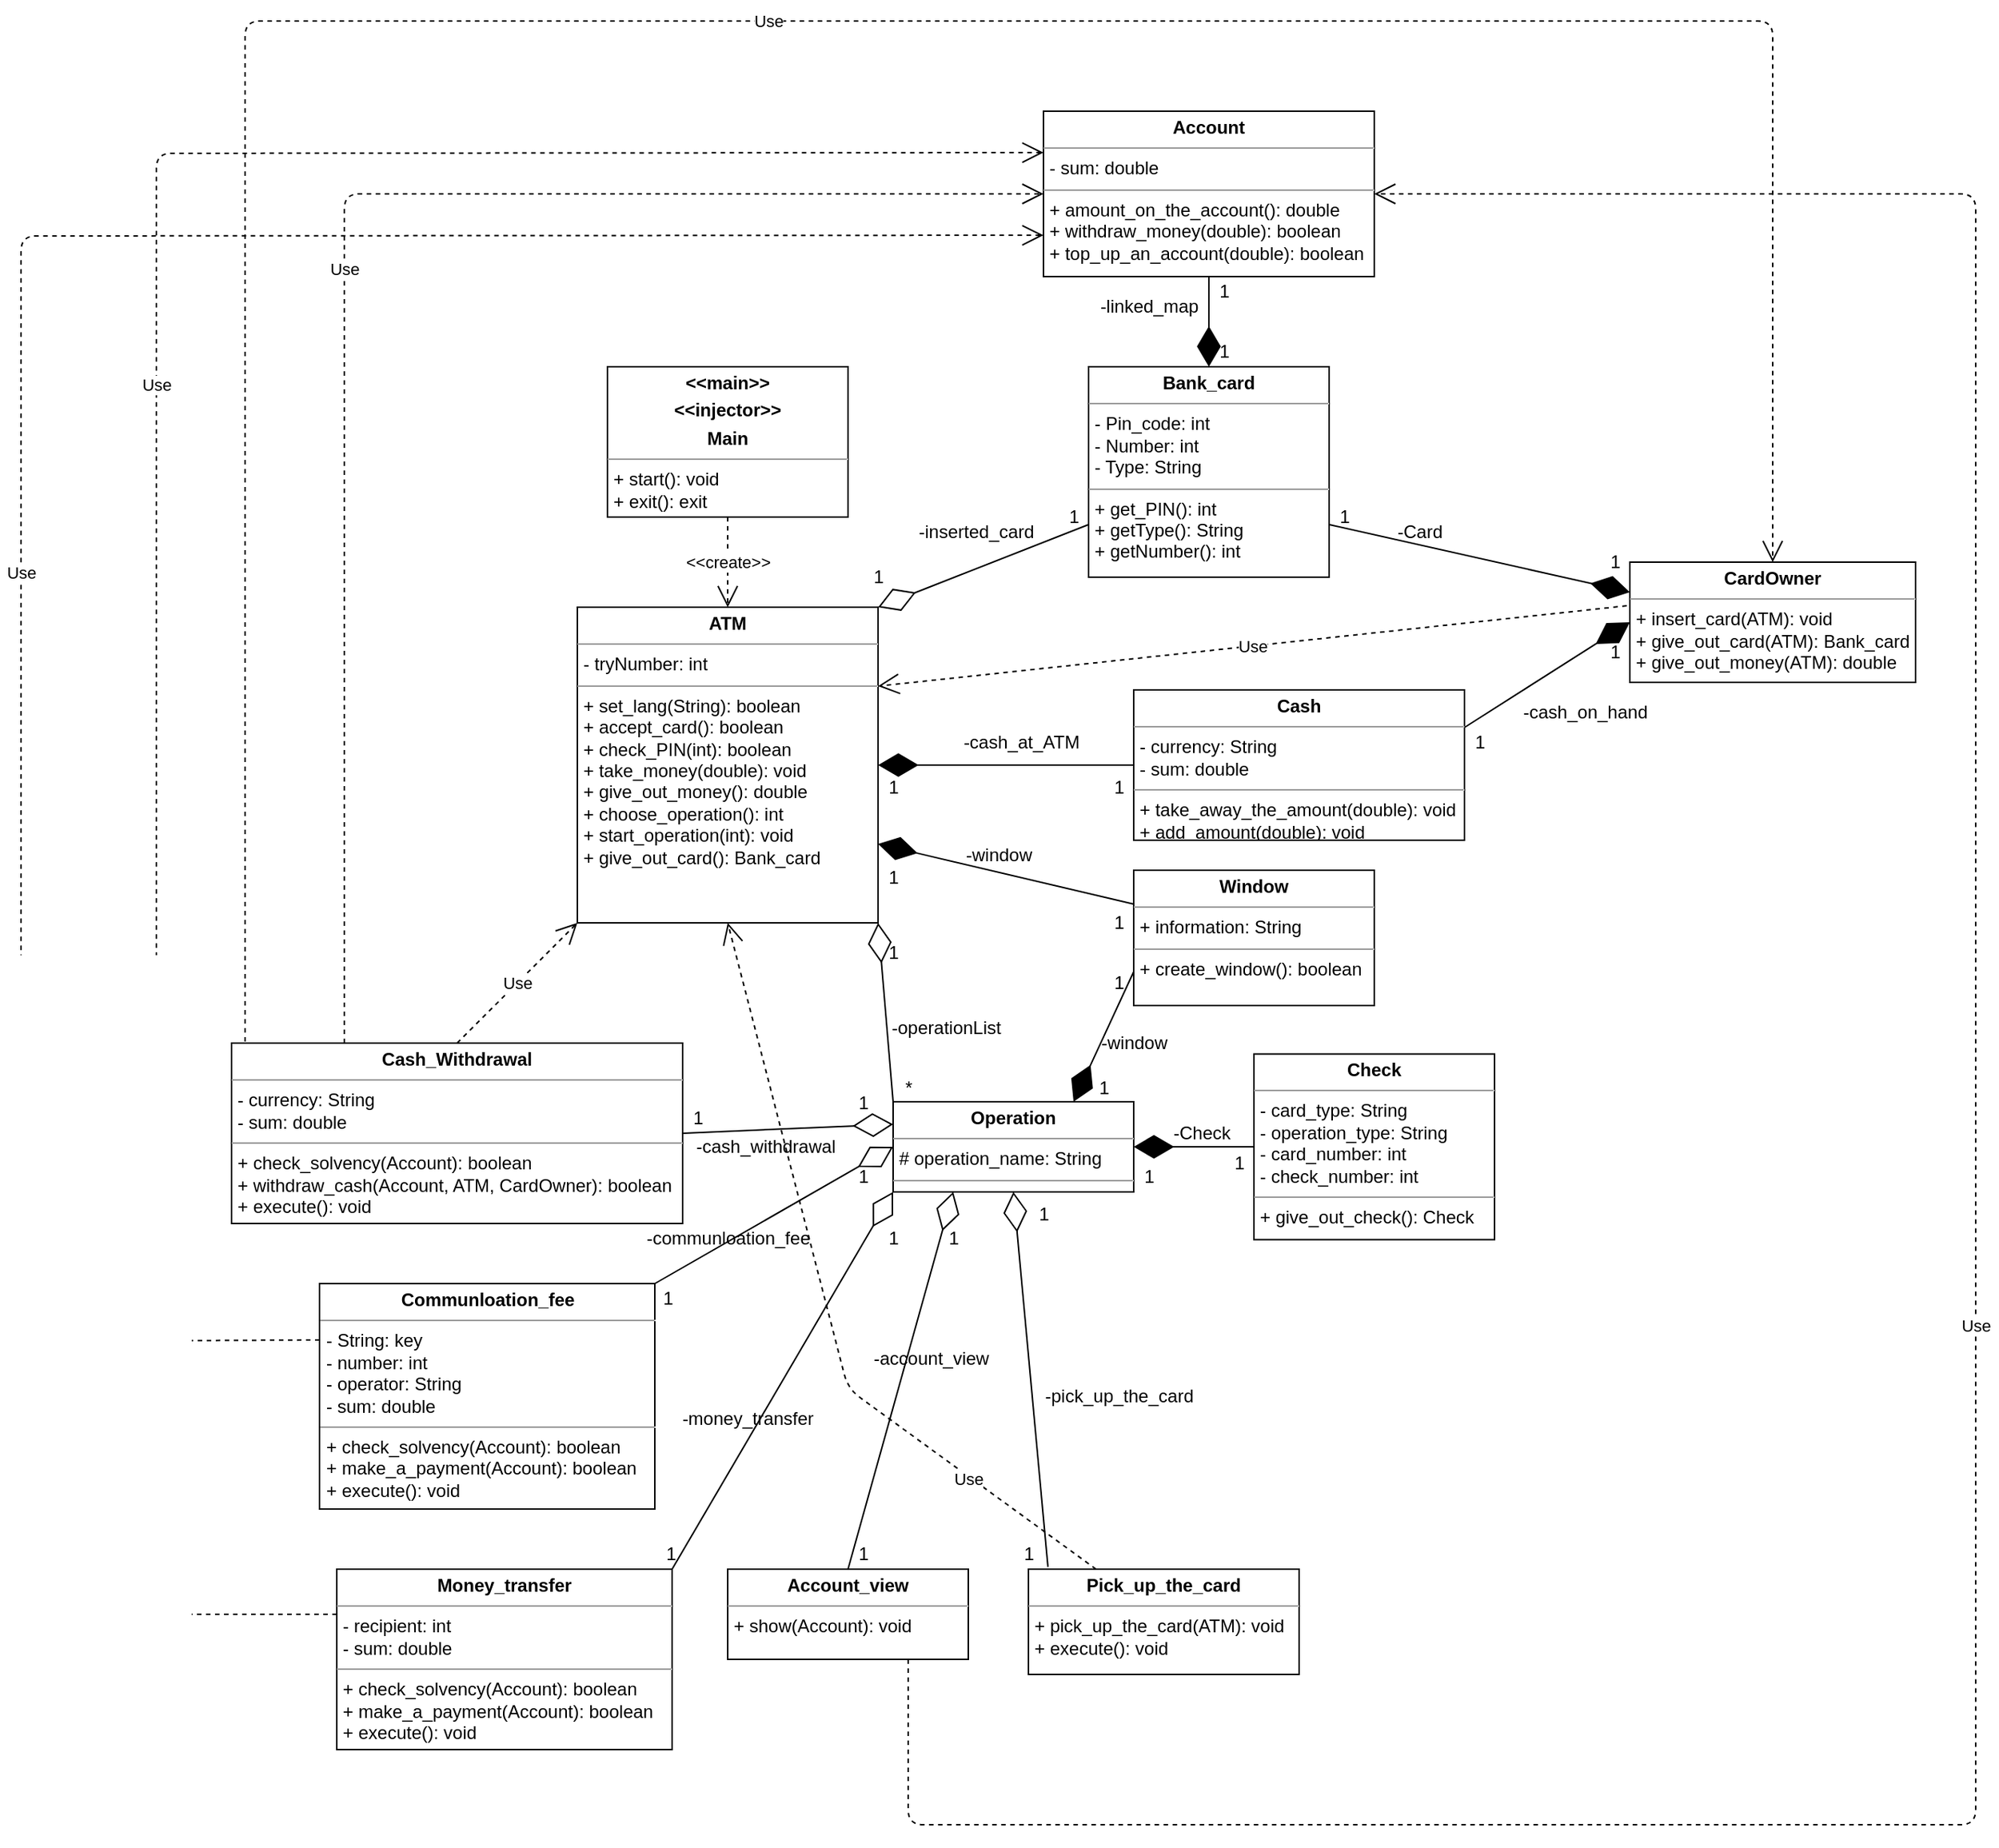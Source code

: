<mxfile version="13.7.3" type="device" pages="5"><diagram id="GW-Xba-sCpL2YwXfSyIm" name="main class"><mxGraphModel dx="1919" dy="494" grid="1" gridSize="10" guides="1" tooltips="1" connect="1" arrows="1" fold="1" page="1" pageScale="1" pageWidth="827" pageHeight="1169" math="0" shadow="0"><root><mxCell id="KVryyNGdfqzqg8_1sRJe-0"/><mxCell id="KVryyNGdfqzqg8_1sRJe-1" parent="KVryyNGdfqzqg8_1sRJe-0"/><mxCell id="fChjhxEsLTHM9BVAF5LG-0" value="&lt;p style=&quot;margin: 0px ; margin-top: 4px ; text-align: center&quot;&gt;&lt;b&gt;&amp;lt;&amp;lt;main&amp;gt;&amp;gt;&lt;/b&gt;&lt;/p&gt;&lt;p style=&quot;margin: 0px ; margin-top: 4px ; text-align: center&quot;&gt;&lt;b&gt;&amp;lt;&amp;lt;injector&amp;gt;&amp;gt;&lt;/b&gt;&lt;/p&gt;&lt;p style=&quot;margin: 0px ; margin-top: 4px ; text-align: center&quot;&gt;&lt;b&gt;Main&lt;/b&gt;&lt;/p&gt;&lt;hr size=&quot;1&quot;&gt;&lt;p style=&quot;margin: 0px ; margin-left: 4px&quot;&gt;+ start(): void&lt;/p&gt;&lt;p style=&quot;margin: 0px ; margin-left: 4px&quot;&gt;+ exit(): exit&lt;/p&gt;" style="verticalAlign=top;align=left;overflow=fill;fontSize=12;fontFamily=Helvetica;html=1;" parent="KVryyNGdfqzqg8_1sRJe-1" vertex="1"><mxGeometry x="-400" y="680" width="160" height="100" as="geometry"/></mxCell><mxCell id="fChjhxEsLTHM9BVAF5LG-1" value="&lt;p style=&quot;margin: 0px ; margin-top: 4px ; text-align: center&quot;&gt;&lt;b&gt;ATM&lt;/b&gt;&lt;/p&gt;&lt;hr size=&quot;1&quot;&gt;&lt;p style=&quot;margin: 0px ; margin-left: 4px&quot;&gt;- tryNumber: int&lt;/p&gt;&lt;hr size=&quot;1&quot;&gt;&lt;p style=&quot;margin: 0px ; margin-left: 4px&quot;&gt;+ set_lang(String): boolean&lt;/p&gt;&lt;p style=&quot;margin: 0px ; margin-left: 4px&quot;&gt;+ accept_card(): boolean&lt;/p&gt;&lt;p style=&quot;margin: 0px ; margin-left: 4px&quot;&gt;+ check_PIN(int): boolean&lt;/p&gt;&lt;p style=&quot;margin: 0px ; margin-left: 4px&quot;&gt;+ take_money(double): void&lt;/p&gt;&lt;p style=&quot;margin: 0px ; margin-left: 4px&quot;&gt;+ give_out_money(): double&lt;/p&gt;&lt;p style=&quot;margin: 0px ; margin-left: 4px&quot;&gt;+ choose_operation(): int&lt;/p&gt;&lt;p style=&quot;margin: 0px ; margin-left: 4px&quot;&gt;+ start_operation(int): void&lt;/p&gt;&lt;p style=&quot;margin: 0px ; margin-left: 4px&quot;&gt;+ give_out_card(): Bank_card&lt;/p&gt;&lt;p style=&quot;margin: 0px ; margin-left: 4px&quot;&gt;&lt;br&gt;&lt;/p&gt;&lt;p style=&quot;margin: 0px ; margin-left: 4px&quot;&gt;&lt;br&gt;&lt;/p&gt;" style="verticalAlign=top;align=left;overflow=fill;fontSize=12;fontFamily=Helvetica;html=1;" parent="KVryyNGdfqzqg8_1sRJe-1" vertex="1"><mxGeometry x="-420" y="840" width="200" height="210" as="geometry"/></mxCell><mxCell id="fChjhxEsLTHM9BVAF5LG-3" value="&amp;lt;&amp;lt;create&amp;gt;&amp;gt;" style="endArrow=open;endSize=12;dashed=1;html=1;exitX=0.5;exitY=1;exitDx=0;exitDy=0;entryX=0.5;entryY=0;entryDx=0;entryDy=0;" parent="KVryyNGdfqzqg8_1sRJe-1" source="fChjhxEsLTHM9BVAF5LG-0" target="fChjhxEsLTHM9BVAF5LG-1" edge="1"><mxGeometry width="160" relative="1" as="geometry"><mxPoint x="-390" y="860" as="sourcePoint"/><mxPoint x="-230" y="860" as="targetPoint"/></mxGeometry></mxCell><mxCell id="fChjhxEsLTHM9BVAF5LG-4" value="&lt;p style=&quot;margin: 0px ; margin-top: 4px ; text-align: center&quot;&gt;&lt;b&gt;Bank_card&lt;/b&gt;&lt;/p&gt;&lt;hr size=&quot;1&quot;&gt;&lt;p style=&quot;margin: 0px ; margin-left: 4px&quot;&gt;- Pin_code: int&lt;/p&gt;&lt;p style=&quot;margin: 0px ; margin-left: 4px&quot;&gt;- Number: int&lt;/p&gt;&lt;p style=&quot;margin: 0px ; margin-left: 4px&quot;&gt;- Type: String&lt;/p&gt;&lt;hr size=&quot;1&quot;&gt;&lt;p style=&quot;margin: 0px ; margin-left: 4px&quot;&gt;+ get_PIN(): int&lt;/p&gt;&lt;p style=&quot;margin: 0px ; margin-left: 4px&quot;&gt;+ getType(): String&lt;/p&gt;&lt;p style=&quot;margin: 0px ; margin-left: 4px&quot;&gt;+ getNumber(): int&lt;/p&gt;" style="verticalAlign=top;align=left;overflow=fill;fontSize=12;fontFamily=Helvetica;html=1;" parent="KVryyNGdfqzqg8_1sRJe-1" vertex="1"><mxGeometry x="-80" y="680" width="160" height="140" as="geometry"/></mxCell><mxCell id="fChjhxEsLTHM9BVAF5LG-5" value="" style="endArrow=diamondThin;endFill=0;endSize=24;html=1;entryX=1;entryY=0;entryDx=0;entryDy=0;exitX=0;exitY=0.75;exitDx=0;exitDy=0;" parent="KVryyNGdfqzqg8_1sRJe-1" source="fChjhxEsLTHM9BVAF5LG-4" target="fChjhxEsLTHM9BVAF5LG-1" edge="1"><mxGeometry width="160" relative="1" as="geometry"><mxPoint x="-550" y="860" as="sourcePoint"/><mxPoint x="-390" y="860" as="targetPoint"/></mxGeometry></mxCell><mxCell id="fChjhxEsLTHM9BVAF5LG-6" value="1" style="text;html=1;align=center;verticalAlign=middle;resizable=0;points=[];autosize=1;" parent="KVryyNGdfqzqg8_1sRJe-1" vertex="1"><mxGeometry x="-230" y="810" width="20" height="20" as="geometry"/></mxCell><mxCell id="fChjhxEsLTHM9BVAF5LG-7" value="1" style="text;html=1;align=center;verticalAlign=middle;resizable=0;points=[];autosize=1;" parent="KVryyNGdfqzqg8_1sRJe-1" vertex="1"><mxGeometry x="-100" y="770" width="20" height="20" as="geometry"/></mxCell><mxCell id="fChjhxEsLTHM9BVAF5LG-8" value="-inserted_card" style="text;html=1;align=center;verticalAlign=middle;resizable=0;points=[];autosize=1;" parent="KVryyNGdfqzqg8_1sRJe-1" vertex="1"><mxGeometry x="-200" y="780" width="90" height="20" as="geometry"/></mxCell><mxCell id="fChjhxEsLTHM9BVAF5LG-9" value="&lt;p style=&quot;margin: 0px ; margin-top: 4px ; text-align: center&quot;&gt;&lt;b&gt;Cash&lt;/b&gt;&lt;/p&gt;&lt;hr size=&quot;1&quot;&gt;&lt;p style=&quot;margin: 0px ; margin-left: 4px&quot;&gt;- currency: String&lt;/p&gt;&lt;p style=&quot;margin: 0px ; margin-left: 4px&quot;&gt;- sum: double&lt;/p&gt;&lt;hr size=&quot;1&quot;&gt;&lt;p style=&quot;margin: 0px ; margin-left: 4px&quot;&gt;+ take_away_the_amount(double): void&lt;/p&gt;&lt;p style=&quot;margin: 0px ; margin-left: 4px&quot;&gt;+ add_amount(double): void&amp;nbsp;&lt;/p&gt;" style="verticalAlign=top;align=left;overflow=fill;fontSize=12;fontFamily=Helvetica;html=1;" parent="KVryyNGdfqzqg8_1sRJe-1" vertex="1"><mxGeometry x="-50" y="895" width="220" height="100" as="geometry"/></mxCell><mxCell id="fChjhxEsLTHM9BVAF5LG-10" value="" style="endArrow=diamondThin;endFill=1;endSize=24;html=1;entryX=1;entryY=0.5;entryDx=0;entryDy=0;exitX=0;exitY=0.5;exitDx=0;exitDy=0;" parent="KVryyNGdfqzqg8_1sRJe-1" source="fChjhxEsLTHM9BVAF5LG-9" target="fChjhxEsLTHM9BVAF5LG-1" edge="1"><mxGeometry width="160" relative="1" as="geometry"><mxPoint x="-130" y="860" as="sourcePoint"/><mxPoint x="30" y="860" as="targetPoint"/></mxGeometry></mxCell><mxCell id="fChjhxEsLTHM9BVAF5LG-11" value="1" style="text;html=1;align=center;verticalAlign=middle;resizable=0;points=[];autosize=1;" parent="KVryyNGdfqzqg8_1sRJe-1" vertex="1"><mxGeometry x="-220" y="950" width="20" height="20" as="geometry"/></mxCell><mxCell id="fChjhxEsLTHM9BVAF5LG-12" value="1" style="text;html=1;align=center;verticalAlign=middle;resizable=0;points=[];autosize=1;" parent="KVryyNGdfqzqg8_1sRJe-1" vertex="1"><mxGeometry x="-70" y="950" width="20" height="20" as="geometry"/></mxCell><mxCell id="fChjhxEsLTHM9BVAF5LG-13" value="-cash_at_ATM" style="text;html=1;align=center;verticalAlign=middle;resizable=0;points=[];autosize=1;" parent="KVryyNGdfqzqg8_1sRJe-1" vertex="1"><mxGeometry x="-170" y="920" width="90" height="20" as="geometry"/></mxCell><mxCell id="F60lLIXS-_CFGGW1dJwJ-0" value="&lt;p style=&quot;margin: 0px ; margin-top: 4px ; text-align: center&quot;&gt;&lt;b&gt;Window&lt;/b&gt;&lt;/p&gt;&lt;hr size=&quot;1&quot;&gt;&lt;p style=&quot;margin: 0px ; margin-left: 4px&quot;&gt;+ information: String&lt;/p&gt;&lt;hr size=&quot;1&quot;&gt;&lt;p style=&quot;margin: 0px ; margin-left: 4px&quot;&gt;+ create_window(): boolean&lt;/p&gt;" style="verticalAlign=top;align=left;overflow=fill;fontSize=12;fontFamily=Helvetica;html=1;" parent="KVryyNGdfqzqg8_1sRJe-1" vertex="1"><mxGeometry x="-50" y="1015" width="160" height="90" as="geometry"/></mxCell><mxCell id="F60lLIXS-_CFGGW1dJwJ-1" value="" style="endArrow=diamondThin;endFill=1;endSize=24;html=1;entryX=1;entryY=0.75;entryDx=0;entryDy=0;exitX=0;exitY=0.25;exitDx=0;exitDy=0;" parent="KVryyNGdfqzqg8_1sRJe-1" source="F60lLIXS-_CFGGW1dJwJ-0" target="fChjhxEsLTHM9BVAF5LG-1" edge="1"><mxGeometry width="160" relative="1" as="geometry"><mxPoint x="-40" y="955" as="sourcePoint"/><mxPoint x="-210" y="955" as="targetPoint"/></mxGeometry></mxCell><mxCell id="F60lLIXS-_CFGGW1dJwJ-2" value="1" style="text;html=1;align=center;verticalAlign=middle;resizable=0;points=[];autosize=1;" parent="KVryyNGdfqzqg8_1sRJe-1" vertex="1"><mxGeometry x="-220" y="1010" width="20" height="20" as="geometry"/></mxCell><mxCell id="F60lLIXS-_CFGGW1dJwJ-3" value="1" style="text;html=1;align=center;verticalAlign=middle;resizable=0;points=[];autosize=1;" parent="KVryyNGdfqzqg8_1sRJe-1" vertex="1"><mxGeometry x="-70" y="1040" width="20" height="20" as="geometry"/></mxCell><mxCell id="F60lLIXS-_CFGGW1dJwJ-4" value="-window" style="text;html=1;align=center;verticalAlign=middle;resizable=0;points=[];autosize=1;" parent="KVryyNGdfqzqg8_1sRJe-1" vertex="1"><mxGeometry x="-170" y="995" width="60" height="20" as="geometry"/></mxCell><mxCell id="F60lLIXS-_CFGGW1dJwJ-6" value="&lt;p style=&quot;margin: 0px ; margin-top: 4px ; text-align: center&quot;&gt;&lt;b&gt;Operation&lt;/b&gt;&lt;/p&gt;&lt;hr size=&quot;1&quot;&gt;&lt;p style=&quot;margin: 0px ; margin-left: 4px&quot;&gt;# operation_name: String&lt;/p&gt;&lt;hr size=&quot;1&quot;&gt;&lt;p style=&quot;margin: 0px ; margin-left: 4px&quot;&gt;&amp;nbsp;&lt;/p&gt;" style="verticalAlign=top;align=left;overflow=fill;fontSize=12;fontFamily=Helvetica;html=1;" parent="KVryyNGdfqzqg8_1sRJe-1" vertex="1"><mxGeometry x="-210" y="1169" width="160" height="60" as="geometry"/></mxCell><mxCell id="F60lLIXS-_CFGGW1dJwJ-7" value="" style="endArrow=diamondThin;endFill=0;endSize=24;html=1;entryX=1;entryY=1;entryDx=0;entryDy=0;exitX=0;exitY=0;exitDx=0;exitDy=0;" parent="KVryyNGdfqzqg8_1sRJe-1" source="F60lLIXS-_CFGGW1dJwJ-6" target="fChjhxEsLTHM9BVAF5LG-1" edge="1"><mxGeometry width="160" relative="1" as="geometry"><mxPoint x="-570" y="900" as="sourcePoint"/><mxPoint x="-410" y="902.5" as="targetPoint"/></mxGeometry></mxCell><mxCell id="F60lLIXS-_CFGGW1dJwJ-8" value="*" style="text;html=1;align=center;verticalAlign=middle;resizable=0;points=[];autosize=1;" parent="KVryyNGdfqzqg8_1sRJe-1" vertex="1"><mxGeometry x="-210" y="1150" width="20" height="20" as="geometry"/></mxCell><mxCell id="F60lLIXS-_CFGGW1dJwJ-9" value="1" style="text;html=1;align=center;verticalAlign=middle;resizable=0;points=[];autosize=1;" parent="KVryyNGdfqzqg8_1sRJe-1" vertex="1"><mxGeometry x="-220" y="1060" width="20" height="20" as="geometry"/></mxCell><mxCell id="F60lLIXS-_CFGGW1dJwJ-10" value="-operationList" style="text;html=1;align=center;verticalAlign=middle;resizable=0;points=[];autosize=1;" parent="KVryyNGdfqzqg8_1sRJe-1" vertex="1"><mxGeometry x="-220" y="1110" width="90" height="20" as="geometry"/></mxCell><mxCell id="F60lLIXS-_CFGGW1dJwJ-13" value="1" style="text;html=1;align=center;verticalAlign=middle;resizable=0;points=[];autosize=1;" parent="KVryyNGdfqzqg8_1sRJe-1" vertex="1"><mxGeometry x="-70" y="1080" width="20" height="20" as="geometry"/></mxCell><mxCell id="F60lLIXS-_CFGGW1dJwJ-14" value="1" style="text;html=1;align=center;verticalAlign=middle;resizable=0;points=[];autosize=1;" parent="KVryyNGdfqzqg8_1sRJe-1" vertex="1"><mxGeometry x="-80" y="1150" width="20" height="20" as="geometry"/></mxCell><mxCell id="F60lLIXS-_CFGGW1dJwJ-15" value="-window" style="text;html=1;align=center;verticalAlign=middle;resizable=0;points=[];autosize=1;" parent="KVryyNGdfqzqg8_1sRJe-1" vertex="1"><mxGeometry x="-80" y="1120" width="60" height="20" as="geometry"/></mxCell><mxCell id="F60lLIXS-_CFGGW1dJwJ-16" value="" style="endArrow=diamondThin;endFill=1;endSize=24;html=1;entryX=0.75;entryY=0;entryDx=0;entryDy=0;exitX=0;exitY=0.75;exitDx=0;exitDy=0;" parent="KVryyNGdfqzqg8_1sRJe-1" source="F60lLIXS-_CFGGW1dJwJ-0" target="F60lLIXS-_CFGGW1dJwJ-6" edge="1"><mxGeometry width="160" relative="1" as="geometry"><mxPoint x="-40" y="1047.5" as="sourcePoint"/><mxPoint x="-210" y="1007.5" as="targetPoint"/></mxGeometry></mxCell><mxCell id="F60lLIXS-_CFGGW1dJwJ-17" value="" style="endArrow=diamondThin;endFill=1;endSize=24;html=1;entryX=1;entryY=0.5;entryDx=0;entryDy=0;exitX=0;exitY=0.5;exitDx=0;exitDy=0;" parent="KVryyNGdfqzqg8_1sRJe-1" source="u4-kt17pJtyjsuTD21sy-28" target="F60lLIXS-_CFGGW1dJwJ-6" edge="1"><mxGeometry width="160" relative="1" as="geometry"><mxPoint x="20" y="1199" as="sourcePoint"/><mxPoint x="-210" y="1007.5" as="targetPoint"/></mxGeometry></mxCell><mxCell id="F60lLIXS-_CFGGW1dJwJ-18" value="1" style="text;html=1;align=center;verticalAlign=middle;resizable=0;points=[];autosize=1;" parent="KVryyNGdfqzqg8_1sRJe-1" vertex="1"><mxGeometry x="-50" y="1209" width="20" height="20" as="geometry"/></mxCell><mxCell id="F60lLIXS-_CFGGW1dJwJ-20" value="1" style="text;html=1;align=center;verticalAlign=middle;resizable=0;points=[];autosize=1;" parent="KVryyNGdfqzqg8_1sRJe-1" vertex="1"><mxGeometry x="10" y="1200" width="20" height="20" as="geometry"/></mxCell><mxCell id="F60lLIXS-_CFGGW1dJwJ-21" value="-Check" style="text;html=1;align=center;verticalAlign=middle;resizable=0;points=[];autosize=1;" parent="KVryyNGdfqzqg8_1sRJe-1" vertex="1"><mxGeometry x="-30" y="1180" width="50" height="20" as="geometry"/></mxCell><mxCell id="F60lLIXS-_CFGGW1dJwJ-22" value="&lt;p style=&quot;margin: 0px ; margin-top: 4px ; text-align: center&quot;&gt;&lt;b&gt;Cash_Withdrawal&lt;/b&gt;&lt;/p&gt;&lt;hr size=&quot;1&quot;&gt;&lt;p style=&quot;margin: 0px ; margin-left: 4px&quot;&gt;- currency: String&lt;/p&gt;&lt;p style=&quot;margin: 0px ; margin-left: 4px&quot;&gt;- sum: double&lt;/p&gt;&lt;hr size=&quot;1&quot;&gt;&lt;p style=&quot;margin: 0px ; margin-left: 4px&quot;&gt;+ check_solvency(Account): boolean&lt;/p&gt;&lt;p style=&quot;margin: 0px ; margin-left: 4px&quot;&gt;+ withdraw_cash(Account, ATM, CardOwner): boolean&lt;/p&gt;&lt;p style=&quot;margin: 0px ; margin-left: 4px&quot;&gt;+ execute(): void&lt;/p&gt;" style="verticalAlign=top;align=left;overflow=fill;fontSize=12;fontFamily=Helvetica;html=1;" parent="KVryyNGdfqzqg8_1sRJe-1" vertex="1"><mxGeometry x="-650" y="1130" width="300" height="120" as="geometry"/></mxCell><mxCell id="F60lLIXS-_CFGGW1dJwJ-23" value="" style="endArrow=diamondThin;endFill=0;endSize=24;html=1;entryX=0;entryY=0.25;entryDx=0;entryDy=0;exitX=1;exitY=0.5;exitDx=0;exitDy=0;" parent="KVryyNGdfqzqg8_1sRJe-1" source="F60lLIXS-_CFGGW1dJwJ-22" target="F60lLIXS-_CFGGW1dJwJ-6" edge="1"><mxGeometry width="160" relative="1" as="geometry"><mxPoint x="-200" y="1179" as="sourcePoint"/><mxPoint x="-210" y="1060" as="targetPoint"/></mxGeometry></mxCell><mxCell id="F60lLIXS-_CFGGW1dJwJ-24" value="&lt;p style=&quot;margin: 0px ; margin-top: 4px ; text-align: center&quot;&gt;&lt;b&gt;Communloation_fee&lt;/b&gt;&lt;/p&gt;&lt;hr size=&quot;1&quot;&gt;&lt;p style=&quot;margin: 0px ; margin-left: 4px&quot;&gt;- String: key&lt;/p&gt;&lt;p style=&quot;margin: 0px ; margin-left: 4px&quot;&gt;- number: int&lt;/p&gt;&lt;p style=&quot;margin: 0px ; margin-left: 4px&quot;&gt;- operator: String&lt;/p&gt;&lt;p style=&quot;margin: 0px ; margin-left: 4px&quot;&gt;- sum: double&lt;/p&gt;&lt;hr size=&quot;1&quot;&gt;&lt;p style=&quot;margin: 0px ; margin-left: 4px&quot;&gt;+ check_solvency(Account): boolean&lt;/p&gt;&lt;p style=&quot;margin: 0px ; margin-left: 4px&quot;&gt;+ make_a_payment(Account): boolean&lt;/p&gt;&lt;p style=&quot;margin: 0px ; margin-left: 4px&quot;&gt;+ execute(): void&lt;/p&gt;" style="verticalAlign=top;align=left;overflow=fill;fontSize=12;fontFamily=Helvetica;html=1;" parent="KVryyNGdfqzqg8_1sRJe-1" vertex="1"><mxGeometry x="-591.5" y="1290" width="223" height="150" as="geometry"/></mxCell><mxCell id="F60lLIXS-_CFGGW1dJwJ-25" value="" style="endArrow=diamondThin;endFill=0;endSize=24;html=1;entryX=0;entryY=0.5;entryDx=0;entryDy=0;exitX=1;exitY=0;exitDx=0;exitDy=0;" parent="KVryyNGdfqzqg8_1sRJe-1" source="F60lLIXS-_CFGGW1dJwJ-24" target="F60lLIXS-_CFGGW1dJwJ-6" edge="1"><mxGeometry width="160" relative="1" as="geometry"><mxPoint x="-320" y="1200" as="sourcePoint"/><mxPoint x="-200" y="1194" as="targetPoint"/></mxGeometry></mxCell><mxCell id="F60lLIXS-_CFGGW1dJwJ-26" value="&lt;p style=&quot;margin: 0px ; margin-top: 4px ; text-align: center&quot;&gt;&lt;b&gt;Money_transfer&lt;/b&gt;&lt;/p&gt;&lt;hr size=&quot;1&quot;&gt;&lt;p style=&quot;margin: 0px ; margin-left: 4px&quot;&gt;&lt;span&gt;- recipient: int&lt;/span&gt;&lt;br&gt;&lt;/p&gt;&lt;p style=&quot;margin: 0px ; margin-left: 4px&quot;&gt;- sum: double&lt;/p&gt;&lt;hr size=&quot;1&quot;&gt;&lt;p style=&quot;margin: 0px ; margin-left: 4px&quot;&gt;+ check_solvency(Account): boolean&lt;/p&gt;&lt;p style=&quot;margin: 0px ; margin-left: 4px&quot;&gt;+ make_a_payment(Account): boolean&lt;/p&gt;&lt;p style=&quot;margin: 0px ; margin-left: 4px&quot;&gt;+ execute(): void&lt;/p&gt;" style="verticalAlign=top;align=left;overflow=fill;fontSize=12;fontFamily=Helvetica;html=1;" parent="KVryyNGdfqzqg8_1sRJe-1" vertex="1"><mxGeometry x="-580" y="1480" width="223" height="120" as="geometry"/></mxCell><mxCell id="F60lLIXS-_CFGGW1dJwJ-27" value="" style="endArrow=diamondThin;endFill=0;endSize=24;html=1;exitX=1;exitY=0;exitDx=0;exitDy=0;" parent="KVryyNGdfqzqg8_1sRJe-1" source="F60lLIXS-_CFGGW1dJwJ-26" edge="1"><mxGeometry width="160" relative="1" as="geometry"><mxPoint x="-358.5" y="1300" as="sourcePoint"/><mxPoint x="-210" y="1229" as="targetPoint"/></mxGeometry></mxCell><mxCell id="F60lLIXS-_CFGGW1dJwJ-28" value="&lt;p style=&quot;margin: 0px ; margin-top: 4px ; text-align: center&quot;&gt;&lt;b&gt;Account_view&lt;/b&gt;&lt;/p&gt;&lt;hr size=&quot;1&quot;&gt;&lt;p style=&quot;margin: 0px ; margin-left: 4px&quot;&gt;+ show(Account): void&lt;/p&gt;" style="verticalAlign=top;align=left;overflow=fill;fontSize=12;fontFamily=Helvetica;html=1;" parent="KVryyNGdfqzqg8_1sRJe-1" vertex="1"><mxGeometry x="-320" y="1480" width="160" height="60" as="geometry"/></mxCell><mxCell id="F60lLIXS-_CFGGW1dJwJ-29" value="" style="endArrow=diamondThin;endFill=0;endSize=24;html=1;exitX=0.5;exitY=0;exitDx=0;exitDy=0;entryX=0.25;entryY=1;entryDx=0;entryDy=0;" parent="KVryyNGdfqzqg8_1sRJe-1" source="F60lLIXS-_CFGGW1dJwJ-28" target="F60lLIXS-_CFGGW1dJwJ-6" edge="1"><mxGeometry width="160" relative="1" as="geometry"><mxPoint x="-347" y="1490" as="sourcePoint"/><mxPoint x="-200" y="1239" as="targetPoint"/></mxGeometry></mxCell><mxCell id="F60lLIXS-_CFGGW1dJwJ-30" value="&lt;p style=&quot;margin: 0px ; margin-top: 4px ; text-align: center&quot;&gt;&lt;b&gt;Pick_up_the_card&lt;/b&gt;&lt;/p&gt;&lt;hr size=&quot;1&quot;&gt;&lt;p style=&quot;margin: 0px ; margin-left: 4px&quot;&gt;+ pick_up_the_card(ATM): void&lt;/p&gt;&lt;p style=&quot;margin: 0px ; margin-left: 4px&quot;&gt;+ execute(): void&lt;/p&gt;" style="verticalAlign=top;align=left;overflow=fill;fontSize=12;fontFamily=Helvetica;html=1;" parent="KVryyNGdfqzqg8_1sRJe-1" vertex="1"><mxGeometry x="-120" y="1480" width="180" height="70" as="geometry"/></mxCell><mxCell id="F60lLIXS-_CFGGW1dJwJ-31" value="" style="endArrow=diamondThin;endFill=0;endSize=24;html=1;exitX=0.072;exitY=-0.022;exitDx=0;exitDy=0;entryX=0.5;entryY=1;entryDx=0;entryDy=0;exitPerimeter=0;" parent="KVryyNGdfqzqg8_1sRJe-1" source="F60lLIXS-_CFGGW1dJwJ-30" target="F60lLIXS-_CFGGW1dJwJ-6" edge="1"><mxGeometry width="160" relative="1" as="geometry"><mxPoint x="-230" y="1490" as="sourcePoint"/><mxPoint x="-160" y="1239" as="targetPoint"/></mxGeometry></mxCell><mxCell id="F60lLIXS-_CFGGW1dJwJ-32" value="&lt;p style=&quot;margin: 0px ; margin-top: 4px ; text-align: center&quot;&gt;&lt;b&gt;CardOwner&lt;/b&gt;&lt;/p&gt;&lt;hr size=&quot;1&quot;&gt;&lt;p style=&quot;margin: 0px ; margin-left: 4px&quot;&gt;+ insert_card(ATM): void&lt;/p&gt;&lt;p style=&quot;margin: 0px ; margin-left: 4px&quot;&gt;+ give_out_card(ATM): Bank_card&lt;/p&gt;&lt;p style=&quot;margin: 0px ; margin-left: 4px&quot;&gt;+ give_out_money(ATM): double&lt;/p&gt;" style="verticalAlign=top;align=left;overflow=fill;fontSize=12;fontFamily=Helvetica;html=1;" parent="KVryyNGdfqzqg8_1sRJe-1" vertex="1"><mxGeometry x="280" y="810" width="190" height="80" as="geometry"/></mxCell><mxCell id="F60lLIXS-_CFGGW1dJwJ-33" value="" style="endArrow=diamondThin;endFill=1;endSize=24;html=1;entryX=0;entryY=0.25;entryDx=0;entryDy=0;exitX=1;exitY=0.75;exitDx=0;exitDy=0;" parent="KVryyNGdfqzqg8_1sRJe-1" source="fChjhxEsLTHM9BVAF5LG-4" target="F60lLIXS-_CFGGW1dJwJ-32" edge="1"><mxGeometry width="160" relative="1" as="geometry"><mxPoint x="110" y="860" as="sourcePoint"/><mxPoint x="270" y="860" as="targetPoint"/></mxGeometry></mxCell><mxCell id="F60lLIXS-_CFGGW1dJwJ-35" value="" style="endArrow=diamondThin;endFill=1;endSize=24;html=1;entryX=0;entryY=0.5;entryDx=0;entryDy=0;exitX=1;exitY=0.25;exitDx=0;exitDy=0;" parent="KVryyNGdfqzqg8_1sRJe-1" source="fChjhxEsLTHM9BVAF5LG-9" target="F60lLIXS-_CFGGW1dJwJ-32" edge="1"><mxGeometry width="160" relative="1" as="geometry"><mxPoint x="90" y="795" as="sourcePoint"/><mxPoint x="210" y="847.5" as="targetPoint"/></mxGeometry></mxCell><mxCell id="F60lLIXS-_CFGGW1dJwJ-36" value="1" style="text;html=1;align=center;verticalAlign=middle;resizable=0;points=[];autosize=1;" parent="KVryyNGdfqzqg8_1sRJe-1" vertex="1"><mxGeometry x="80" y="770" width="20" height="20" as="geometry"/></mxCell><mxCell id="F60lLIXS-_CFGGW1dJwJ-37" value="1" style="text;html=1;align=center;verticalAlign=middle;resizable=0;points=[];autosize=1;" parent="KVryyNGdfqzqg8_1sRJe-1" vertex="1"><mxGeometry x="260" y="800" width="20" height="20" as="geometry"/></mxCell><mxCell id="F60lLIXS-_CFGGW1dJwJ-38" value="1" style="text;html=1;align=center;verticalAlign=middle;resizable=0;points=[];autosize=1;" parent="KVryyNGdfqzqg8_1sRJe-1" vertex="1"><mxGeometry x="260" y="860" width="20" height="20" as="geometry"/></mxCell><mxCell id="F60lLIXS-_CFGGW1dJwJ-39" value="1" style="text;html=1;align=center;verticalAlign=middle;resizable=0;points=[];autosize=1;" parent="KVryyNGdfqzqg8_1sRJe-1" vertex="1"><mxGeometry x="170" y="920" width="20" height="20" as="geometry"/></mxCell><mxCell id="F60lLIXS-_CFGGW1dJwJ-41" value="-Card" style="text;html=1;align=center;verticalAlign=middle;resizable=0;points=[];autosize=1;" parent="KVryyNGdfqzqg8_1sRJe-1" vertex="1"><mxGeometry x="115" y="780" width="50" height="20" as="geometry"/></mxCell><mxCell id="F60lLIXS-_CFGGW1dJwJ-42" value="-cash_on_hand" style="text;html=1;align=center;verticalAlign=middle;resizable=0;points=[];autosize=1;" parent="KVryyNGdfqzqg8_1sRJe-1" vertex="1"><mxGeometry x="200" y="900" width="100" height="20" as="geometry"/></mxCell><mxCell id="F60lLIXS-_CFGGW1dJwJ-43" value="&lt;p style=&quot;margin: 0px ; margin-top: 4px ; text-align: center&quot;&gt;&lt;b&gt;Account&lt;/b&gt;&lt;/p&gt;&lt;hr size=&quot;1&quot;&gt;&lt;p style=&quot;margin: 0px ; margin-left: 4px&quot;&gt;- sum: double&lt;/p&gt;&lt;hr size=&quot;1&quot;&gt;&lt;p style=&quot;margin: 0px ; margin-left: 4px&quot;&gt;+ amount_on_the_account(): double&lt;/p&gt;&lt;p style=&quot;margin: 0px ; margin-left: 4px&quot;&gt;+ withdraw_money(double): boolean&lt;/p&gt;&lt;p style=&quot;margin: 0px ; margin-left: 4px&quot;&gt;+ top_up_an_account(double): boolean&lt;/p&gt;" style="verticalAlign=top;align=left;overflow=fill;fontSize=12;fontFamily=Helvetica;html=1;" parent="KVryyNGdfqzqg8_1sRJe-1" vertex="1"><mxGeometry x="-110" y="510" width="220" height="110" as="geometry"/></mxCell><mxCell id="F60lLIXS-_CFGGW1dJwJ-44" value="" style="endArrow=diamondThin;endFill=1;endSize=24;html=1;entryX=0.5;entryY=0;entryDx=0;entryDy=0;exitX=0.5;exitY=1;exitDx=0;exitDy=0;" parent="KVryyNGdfqzqg8_1sRJe-1" source="F60lLIXS-_CFGGW1dJwJ-43" target="fChjhxEsLTHM9BVAF5LG-4" edge="1"><mxGeometry width="160" relative="1" as="geometry"><mxPoint x="90" y="795" as="sourcePoint"/><mxPoint x="290" y="840" as="targetPoint"/></mxGeometry></mxCell><mxCell id="F60lLIXS-_CFGGW1dJwJ-45" value="1" style="text;html=1;align=center;verticalAlign=middle;resizable=0;points=[];autosize=1;" parent="KVryyNGdfqzqg8_1sRJe-1" vertex="1"><mxGeometry y="660" width="20" height="20" as="geometry"/></mxCell><mxCell id="F60lLIXS-_CFGGW1dJwJ-46" value="1" style="text;html=1;align=center;verticalAlign=middle;resizable=0;points=[];autosize=1;" parent="KVryyNGdfqzqg8_1sRJe-1" vertex="1"><mxGeometry y="620" width="20" height="20" as="geometry"/></mxCell><mxCell id="F60lLIXS-_CFGGW1dJwJ-47" value="-linked_map" style="text;html=1;align=center;verticalAlign=middle;resizable=0;points=[];autosize=1;" parent="KVryyNGdfqzqg8_1sRJe-1" vertex="1"><mxGeometry x="-80" y="630" width="80" height="20" as="geometry"/></mxCell><mxCell id="u4-kt17pJtyjsuTD21sy-0" value="Use" style="endArrow=open;endSize=12;dashed=1;html=1;exitX=-0.011;exitY=0.363;exitDx=0;exitDy=0;exitPerimeter=0;entryX=1;entryY=0.25;entryDx=0;entryDy=0;" edge="1" parent="KVryyNGdfqzqg8_1sRJe-1" source="F60lLIXS-_CFGGW1dJwJ-32" target="fChjhxEsLTHM9BVAF5LG-1"><mxGeometry width="160" relative="1" as="geometry"><mxPoint x="60" y="960" as="sourcePoint"/><mxPoint x="220" y="960" as="targetPoint"/></mxGeometry></mxCell><mxCell id="u4-kt17pJtyjsuTD21sy-2" value="Use" style="endArrow=open;endSize=12;dashed=1;html=1;exitX=0.25;exitY=0;exitDx=0;exitDy=0;entryX=0.5;entryY=1;entryDx=0;entryDy=0;" edge="1" parent="KVryyNGdfqzqg8_1sRJe-1" source="F60lLIXS-_CFGGW1dJwJ-30" target="fChjhxEsLTHM9BVAF5LG-1"><mxGeometry x="-0.603" y="1" width="160" relative="1" as="geometry"><mxPoint x="297.91" y="859.04" as="sourcePoint"/><mxPoint x="-200" y="912.5" as="targetPoint"/><Array as="points"><mxPoint x="-240" y="1360"/></Array><mxPoint as="offset"/></mxGeometry></mxCell><mxCell id="u4-kt17pJtyjsuTD21sy-3" value="Use" style="endArrow=open;endSize=12;dashed=1;html=1;exitX=0.25;exitY=0;exitDx=0;exitDy=0;entryX=0;entryY=0.5;entryDx=0;entryDy=0;" edge="1" parent="KVryyNGdfqzqg8_1sRJe-1" source="F60lLIXS-_CFGGW1dJwJ-22" target="F60lLIXS-_CFGGW1dJwJ-43"><mxGeometry width="160" relative="1" as="geometry"><mxPoint x="307.91" y="869.04" as="sourcePoint"/><mxPoint x="-190" y="922.5" as="targetPoint"/><Array as="points"><mxPoint x="-575" y="565"/></Array></mxGeometry></mxCell><mxCell id="u4-kt17pJtyjsuTD21sy-4" value="Use" style="endArrow=open;endSize=12;dashed=1;html=1;exitX=0.5;exitY=0;exitDx=0;exitDy=0;entryX=0;entryY=1;entryDx=0;entryDy=0;" edge="1" parent="KVryyNGdfqzqg8_1sRJe-1" source="F60lLIXS-_CFGGW1dJwJ-22" target="fChjhxEsLTHM9BVAF5LG-1"><mxGeometry width="160" relative="1" as="geometry"><mxPoint x="317.91" y="879.04" as="sourcePoint"/><mxPoint x="-180" y="932.5" as="targetPoint"/></mxGeometry></mxCell><mxCell id="u4-kt17pJtyjsuTD21sy-5" value="Use" style="endArrow=open;endSize=12;dashed=1;html=1;exitX=0.03;exitY=-0.008;exitDx=0;exitDy=0;exitPerimeter=0;entryX=0.5;entryY=0;entryDx=0;entryDy=0;" edge="1" parent="KVryyNGdfqzqg8_1sRJe-1" source="F60lLIXS-_CFGGW1dJwJ-22" target="F60lLIXS-_CFGGW1dJwJ-32"><mxGeometry width="160" relative="1" as="geometry"><mxPoint x="327.91" y="889.04" as="sourcePoint"/><mxPoint x="-170" y="942.5" as="targetPoint"/><Array as="points"><mxPoint x="-641" y="450"/><mxPoint x="375" y="450"/></Array></mxGeometry></mxCell><mxCell id="u4-kt17pJtyjsuTD21sy-6" value="Use" style="endArrow=open;endSize=12;dashed=1;html=1;exitX=0;exitY=0.25;exitDx=0;exitDy=0;entryX=0;entryY=0.25;entryDx=0;entryDy=0;" edge="1" parent="KVryyNGdfqzqg8_1sRJe-1" source="F60lLIXS-_CFGGW1dJwJ-24" target="F60lLIXS-_CFGGW1dJwJ-43"><mxGeometry width="160" relative="1" as="geometry"><mxPoint x="337.91" y="899.04" as="sourcePoint"/><mxPoint x="-160" y="952.5" as="targetPoint"/><Array as="points"><mxPoint x="-700" y="1328"/><mxPoint x="-700" y="538"/></Array></mxGeometry></mxCell><mxCell id="u4-kt17pJtyjsuTD21sy-7" value="Use" style="endArrow=open;endSize=12;dashed=1;html=1;exitX=0;exitY=0.25;exitDx=0;exitDy=0;entryX=0;entryY=0.75;entryDx=0;entryDy=0;" edge="1" parent="KVryyNGdfqzqg8_1sRJe-1" source="F60lLIXS-_CFGGW1dJwJ-26" target="F60lLIXS-_CFGGW1dJwJ-43"><mxGeometry width="160" relative="1" as="geometry"><mxPoint x="347.91" y="909.04" as="sourcePoint"/><mxPoint x="-150" y="962.5" as="targetPoint"/><Array as="points"><mxPoint x="-790" y="1510"/><mxPoint x="-790" y="593"/></Array></mxGeometry></mxCell><mxCell id="u4-kt17pJtyjsuTD21sy-8" value="Use" style="endArrow=open;endSize=12;dashed=1;html=1;exitX=0.75;exitY=1;exitDx=0;exitDy=0;entryX=1;entryY=0.5;entryDx=0;entryDy=0;" edge="1" parent="KVryyNGdfqzqg8_1sRJe-1" source="F60lLIXS-_CFGGW1dJwJ-28" target="F60lLIXS-_CFGGW1dJwJ-43"><mxGeometry width="160" relative="1" as="geometry"><mxPoint x="357.91" y="919.04" as="sourcePoint"/><mxPoint x="-140" y="972.5" as="targetPoint"/><Array as="points"><mxPoint x="-200" y="1650"/><mxPoint x="510" y="1650"/><mxPoint x="510" y="565"/></Array></mxGeometry></mxCell><mxCell id="u4-kt17pJtyjsuTD21sy-9" value="1" style="text;html=1;align=center;verticalAlign=middle;resizable=0;points=[];autosize=1;" vertex="1" parent="KVryyNGdfqzqg8_1sRJe-1"><mxGeometry x="-120" y="1234" width="20" height="20" as="geometry"/></mxCell><mxCell id="u4-kt17pJtyjsuTD21sy-10" value="1" style="text;html=1;align=center;verticalAlign=middle;resizable=0;points=[];autosize=1;" vertex="1" parent="KVryyNGdfqzqg8_1sRJe-1"><mxGeometry x="-130" y="1460" width="20" height="20" as="geometry"/></mxCell><mxCell id="u4-kt17pJtyjsuTD21sy-11" value="-pick_up_the_card" style="text;html=1;align=center;verticalAlign=middle;resizable=0;points=[];autosize=1;" vertex="1" parent="KVryyNGdfqzqg8_1sRJe-1"><mxGeometry x="-115" y="1355" width="110" height="20" as="geometry"/></mxCell><mxCell id="u4-kt17pJtyjsuTD21sy-12" value="1" style="text;html=1;align=center;verticalAlign=middle;resizable=0;points=[];autosize=1;" vertex="1" parent="KVryyNGdfqzqg8_1sRJe-1"><mxGeometry x="-180" y="1250" width="20" height="20" as="geometry"/></mxCell><mxCell id="u4-kt17pJtyjsuTD21sy-13" value="1" style="text;html=1;align=center;verticalAlign=middle;resizable=0;points=[];autosize=1;" vertex="1" parent="KVryyNGdfqzqg8_1sRJe-1"><mxGeometry x="-240" y="1460" width="20" height="20" as="geometry"/></mxCell><mxCell id="u4-kt17pJtyjsuTD21sy-14" value="1" style="text;html=1;align=center;verticalAlign=middle;resizable=0;points=[];autosize=1;" vertex="1" parent="KVryyNGdfqzqg8_1sRJe-1"><mxGeometry x="-368.5" y="1460" width="20" height="20" as="geometry"/></mxCell><mxCell id="u4-kt17pJtyjsuTD21sy-16" value="1" style="text;html=1;align=center;verticalAlign=middle;resizable=0;points=[];autosize=1;" vertex="1" parent="KVryyNGdfqzqg8_1sRJe-1"><mxGeometry x="-220" y="1250" width="20" height="20" as="geometry"/></mxCell><mxCell id="u4-kt17pJtyjsuTD21sy-17" value="1" style="text;html=1;align=center;verticalAlign=middle;resizable=0;points=[];autosize=1;" vertex="1" parent="KVryyNGdfqzqg8_1sRJe-1"><mxGeometry x="-240" y="1209" width="20" height="20" as="geometry"/></mxCell><mxCell id="u4-kt17pJtyjsuTD21sy-18" value="1" style="text;html=1;align=center;verticalAlign=middle;resizable=0;points=[];autosize=1;" vertex="1" parent="KVryyNGdfqzqg8_1sRJe-1"><mxGeometry x="-370" y="1290" width="20" height="20" as="geometry"/></mxCell><mxCell id="u4-kt17pJtyjsuTD21sy-19" value="1" style="text;html=1;align=center;verticalAlign=middle;resizable=0;points=[];autosize=1;" vertex="1" parent="KVryyNGdfqzqg8_1sRJe-1"><mxGeometry x="-350" y="1170" width="20" height="20" as="geometry"/></mxCell><mxCell id="u4-kt17pJtyjsuTD21sy-20" value="1" style="text;html=1;align=center;verticalAlign=middle;resizable=0;points=[];autosize=1;" vertex="1" parent="KVryyNGdfqzqg8_1sRJe-1"><mxGeometry x="-240" y="1160" width="20" height="20" as="geometry"/></mxCell><mxCell id="u4-kt17pJtyjsuTD21sy-21" value="-cash_withdrawal" style="text;html=1;align=center;verticalAlign=middle;resizable=0;points=[];autosize=1;" vertex="1" parent="KVryyNGdfqzqg8_1sRJe-1"><mxGeometry x="-350" y="1189" width="110" height="20" as="geometry"/></mxCell><mxCell id="u4-kt17pJtyjsuTD21sy-22" value="-communloation_fee" style="text;html=1;align=center;verticalAlign=middle;resizable=0;points=[];autosize=1;" vertex="1" parent="KVryyNGdfqzqg8_1sRJe-1"><mxGeometry x="-380" y="1250" width="120" height="20" as="geometry"/></mxCell><mxCell id="u4-kt17pJtyjsuTD21sy-24" value="-money_transfer" style="text;html=1;align=center;verticalAlign=middle;resizable=0;points=[];autosize=1;" vertex="1" parent="KVryyNGdfqzqg8_1sRJe-1"><mxGeometry x="-357" y="1370" width="100" height="20" as="geometry"/></mxCell><mxCell id="u4-kt17pJtyjsuTD21sy-25" value="-account_view" style="text;html=1;align=center;verticalAlign=middle;resizable=0;points=[];autosize=1;" vertex="1" parent="KVryyNGdfqzqg8_1sRJe-1"><mxGeometry x="-230" y="1330" width="90" height="20" as="geometry"/></mxCell><mxCell id="u4-kt17pJtyjsuTD21sy-28" value="&lt;p style=&quot;margin: 4px 0px 0px ; text-align: center&quot;&gt;&lt;b&gt;Check&lt;/b&gt;&lt;br&gt;&lt;/p&gt;&lt;hr size=&quot;1&quot;&gt;&lt;p style=&quot;margin: 0px 0px 0px 4px&quot;&gt;- card_type: String&lt;/p&gt;&lt;p style=&quot;margin: 0px 0px 0px 4px&quot;&gt;- operation_type: String&lt;/p&gt;&lt;p style=&quot;margin: 0px 0px 0px 4px&quot;&gt;- card_number: int&lt;/p&gt;&lt;p style=&quot;margin: 0px 0px 0px 4px&quot;&gt;- check_number: int&lt;/p&gt;&lt;hr size=&quot;1&quot;&gt;&lt;p style=&quot;margin: 0px ; margin-left: 4px&quot;&gt;+ give_out_check(): Check&lt;/p&gt;" style="verticalAlign=top;align=left;overflow=fill;fontSize=12;fontFamily=Helvetica;html=1;" vertex="1" parent="KVryyNGdfqzqg8_1sRJe-1"><mxGeometry x="30" y="1137.25" width="160" height="123.5" as="geometry"/></mxCell></root></mxGraphModel></diagram><diagram id="9_QGahiiOuoX1kJZ4Vm3" name="injector"><mxGraphModel dx="423" dy="501" grid="1" gridSize="10" guides="1" tooltips="1" connect="1" arrows="1" fold="1" page="1" pageScale="1" pageWidth="827" pageHeight="1169" math="0" shadow="0"><root><mxCell id="T9mLDXGlTCMZkwn7RwcV-0"/><mxCell id="T9mLDXGlTCMZkwn7RwcV-1" parent="T9mLDXGlTCMZkwn7RwcV-0"/><mxCell id="T9mLDXGlTCMZkwn7RwcV-2" value="&lt;p style=&quot;margin: 0px ; margin-top: 4px ; text-align: center&quot;&gt;&lt;b&gt;&amp;lt;&amp;lt;main&amp;gt;&amp;gt;&lt;/b&gt;&lt;/p&gt;&lt;p style=&quot;margin: 0px ; margin-top: 4px ; text-align: center&quot;&gt;&lt;b&gt;Main&lt;/b&gt;&lt;/p&gt;&lt;hr size=&quot;1&quot;&gt;&lt;p style=&quot;margin: 0px ; margin-left: 4px&quot;&gt;+ main(String[]): void&amp;nbsp;&lt;/p&gt;" style="verticalAlign=top;align=left;overflow=fill;fontSize=12;fontFamily=Helvetica;html=1;" parent="T9mLDXGlTCMZkwn7RwcV-1" vertex="1"><mxGeometry x="350" y="430" width="160" height="70" as="geometry"/></mxCell><mxCell id="T9mLDXGlTCMZkwn7RwcV-3" value="&lt;p style=&quot;margin: 0px ; margin-top: 4px ; text-align: center&quot;&gt;&lt;b&gt;&amp;lt;&amp;lt;injector&amp;gt;&amp;gt;&lt;/b&gt;&lt;/p&gt;&lt;p style=&quot;margin: 0px ; margin-top: 4px ; text-align: center&quot;&gt;&lt;b&gt;Injector&lt;/b&gt;&lt;/p&gt;&lt;hr size=&quot;1&quot;&gt;&lt;p style=&quot;margin: 0px ; margin-left: 4px&quot;&gt;+ create(): void&lt;/p&gt;" style="verticalAlign=top;align=left;overflow=fill;fontSize=12;fontFamily=Helvetica;html=1;" parent="T9mLDXGlTCMZkwn7RwcV-1" vertex="1"><mxGeometry x="350" y="550" width="160" height="70" as="geometry"/></mxCell><mxCell id="T9mLDXGlTCMZkwn7RwcV-4" value="&amp;lt;&amp;lt;create&amp;gt;&amp;gt;" style="endArrow=open;endSize=12;dashed=1;html=1;exitX=0.5;exitY=1;exitDx=0;exitDy=0;" parent="T9mLDXGlTCMZkwn7RwcV-1" source="T9mLDXGlTCMZkwn7RwcV-2" target="T9mLDXGlTCMZkwn7RwcV-3" edge="1"><mxGeometry width="160" relative="1" as="geometry"><mxPoint x="410" y="610" as="sourcePoint"/><mxPoint x="570" y="610" as="targetPoint"/></mxGeometry></mxCell><mxCell id="5EcvjUg3iPMdX7DVg8Q_-0" value="&lt;p style=&quot;margin: 0px ; margin-top: 4px ; text-align: center&quot;&gt;&lt;b&gt;Controller&lt;/b&gt;&lt;/p&gt;&lt;hr size=&quot;1&quot;&gt;&lt;p style=&quot;margin: 0px ; margin-left: 4px&quot;&gt;+ field: Type&lt;/p&gt;&lt;hr size=&quot;1&quot;&gt;&lt;p style=&quot;margin: 0px 0px 0px 4px&quot;&gt;&lt;span&gt;+ signUpNewDrug(): void&lt;/span&gt;&lt;br&gt;&lt;/p&gt;&lt;p style=&quot;margin: 0px 0px 0px 4px&quot;&gt;+ introduce(String): void&lt;/p&gt;&lt;p style=&quot;margin: 0px 0px 0px 4px&quot;&gt;+ answer(): void&lt;/p&gt;" style="verticalAlign=top;align=left;overflow=fill;fontSize=12;fontFamily=Helvetica;html=1;" parent="T9mLDXGlTCMZkwn7RwcV-1" vertex="1"><mxGeometry x="121" y="660" width="160" height="105" as="geometry"/></mxCell><mxCell id="5EcvjUg3iPMdX7DVg8Q_-1" value="&lt;p style=&quot;margin: 0px ; margin-top: 4px ; text-align: center&quot;&gt;&lt;b&gt;&amp;lt;&amp;lt;UI&amp;gt;&amp;gt;&lt;/b&gt;&lt;/p&gt;&lt;p style=&quot;margin: 0px ; margin-top: 4px ; text-align: center&quot;&gt;&lt;b&gt;UI&lt;/b&gt;&lt;/p&gt;&lt;hr size=&quot;1&quot;&gt;&lt;p style=&quot;margin: 0px 0px 0px 4px&quot;&gt;+ introduce(): void&lt;/p&gt;&lt;p style=&quot;margin: 0px 0px 0px 4px&quot;&gt;+ signUpNewDrug(): void&lt;/p&gt;&lt;p style=&quot;margin: 0px 0px 0px 4px&quot;&gt;+ chooseDisease(): void&lt;/p&gt;&lt;p style=&quot;margin: 0px 0px 0px 4px&quot;&gt;+ anwer(): void&amp;nbsp;&lt;/p&gt;&lt;p style=&quot;margin: 0px 0px 0px 4px&quot;&gt;+ showQuestionList(): void&lt;/p&gt;&lt;p style=&quot;margin: 0px 0px 0px 4px&quot;&gt;+ showNextDrugs(): String&lt;/p&gt;&lt;p style=&quot;margin: 0px 0px 0px 4px&quot;&gt;+ showMissingDrug(): String&lt;/p&gt;&lt;p style=&quot;margin: 0px 0px 0px 4px&quot;&gt;+ offerToIntroduce(): String&lt;/p&gt;&lt;p style=&quot;margin: 0px 0px 0px 4px&quot;&gt;+ showDiseases(): String&lt;/p&gt;&lt;p style=&quot;margin: 0px 0px 0px 4px&quot;&gt;+ showMessageOfDrugCreation(): String&lt;/p&gt;&lt;p style=&quot;margin: 0px 0px 0px 4px&quot;&gt;+ showDrugs(): String&lt;/p&gt;" style="verticalAlign=top;align=left;overflow=fill;fontSize=12;fontFamily=Helvetica;html=1;" parent="T9mLDXGlTCMZkwn7RwcV-1" vertex="1"><mxGeometry x="650" y="780" width="240" height="210" as="geometry"/></mxCell><mxCell id="5EcvjUg3iPMdX7DVg8Q_-2" value="&lt;p style=&quot;margin: 0px ; margin-top: 4px ; text-align: center&quot;&gt;&lt;b&gt;SystemHelper&lt;/b&gt;&lt;/p&gt;&lt;hr size=&quot;1&quot;&gt;&lt;p style=&quot;margin: 0px 0px 0px 4px&quot;&gt;+ checkSickForDrugList(): void&lt;br&gt;&lt;/p&gt;&lt;p style=&quot;margin: 0px 0px 0px 4px&quot;&gt;+ isDrugListOfSickManEmpty(): boolean&lt;/p&gt;&lt;div&gt;&amp;nbsp;+ findInfoOfNextDrug(): String&amp;nbsp;&lt;br&gt;&lt;/div&gt;&lt;div&gt;&amp;nbsp;+ findPossibleDiseases(): List&amp;lt;IDisease&amp;gt;&lt;/div&gt;&lt;div&gt;&amp;nbsp;+ generateQuestions(): void&lt;/div&gt;" style="verticalAlign=top;align=left;overflow=fill;fontSize=12;fontFamily=Helvetica;html=1;" parent="T9mLDXGlTCMZkwn7RwcV-1" vertex="1"><mxGeometry x="80" y="830" width="224" height="105" as="geometry"/></mxCell><mxCell id="5EcvjUg3iPMdX7DVg8Q_-5" value="&lt;p style=&quot;margin: 0px ; margin-top: 4px ; text-align: center&quot;&gt;&lt;b&gt;NextDrug&lt;/b&gt;&lt;/p&gt;&lt;hr size=&quot;1&quot;&gt;&lt;p style=&quot;margin: 0px ; margin-left: 4px&quot;&gt;+ calcNextDrug(User): String&lt;/p&gt;" style="verticalAlign=top;align=left;overflow=fill;fontSize=12;fontFamily=Helvetica;html=1;" parent="T9mLDXGlTCMZkwn7RwcV-1" vertex="1"><mxGeometry x="190" y="1100" width="160" height="50" as="geometry"/></mxCell><mxCell id="5EcvjUg3iPMdX7DVg8Q_-6" value="&lt;p style=&quot;margin: 0px ; margin-top: 4px ; text-align: center&quot;&gt;&lt;b&gt;DrugSetter&lt;/b&gt;&lt;/p&gt;&lt;hr size=&quot;1&quot;&gt;&lt;p style=&quot;margin: 0px 0px 0px 4px&quot;&gt;+ updateDrugListForUser(User): void&lt;/p&gt;&lt;p style=&quot;margin: 0px 0px 0px 4px&quot;&gt;+ setDrugListForUser(User): void&lt;/p&gt;" style="verticalAlign=top;align=left;overflow=fill;fontSize=12;fontFamily=Helvetica;html=1;" parent="T9mLDXGlTCMZkwn7RwcV-1" vertex="1"><mxGeometry x="113.5" y="980" width="205" height="70" as="geometry"/></mxCell><mxCell id="5EcvjUg3iPMdX7DVg8Q_-7" value="&lt;p style=&quot;margin: 0px ; margin-top: 4px ; text-align: center&quot;&gt;&lt;b&gt;Disease&lt;/b&gt;&lt;/p&gt;&lt;hr size=&quot;1&quot;&gt;&lt;p style=&quot;margin: 0px ; margin-left: 4px&quot;&gt;+ name: String&lt;/p&gt;&lt;p style=&quot;margin: 0px ; margin-left: 4px&quot;&gt;&lt;br&gt;&lt;/p&gt;" style="verticalAlign=top;align=left;overflow=fill;fontSize=12;fontFamily=Helvetica;html=1;" parent="T9mLDXGlTCMZkwn7RwcV-1" vertex="1"><mxGeometry x="420" y="1050" width="160" height="60" as="geometry"/></mxCell><mxCell id="5EcvjUg3iPMdX7DVg8Q_-8" value="&lt;p style=&quot;margin: 0px ; margin-top: 4px ; text-align: center&quot;&gt;&lt;b&gt;DrugCreater&lt;/b&gt;&lt;/p&gt;&lt;hr size=&quot;1&quot;&gt;&lt;p style=&quot;margin: 0px ; margin-left: 4px&quot;&gt;+ newDrug(String): Drug&lt;/p&gt;" style="verticalAlign=top;align=left;overflow=fill;fontSize=12;fontFamily=Helvetica;html=1;" parent="T9mLDXGlTCMZkwn7RwcV-1" vertex="1"><mxGeometry x="121" y="550" width="160" height="60" as="geometry"/></mxCell><mxCell id="5EcvjUg3iPMdX7DVg8Q_-9" value="&lt;p style=&quot;margin: 0px ; margin-top: 4px ; text-align: center&quot;&gt;&lt;b&gt;DrugChecker&lt;/b&gt;&lt;/p&gt;&lt;hr size=&quot;1&quot;&gt;&lt;p style=&quot;margin: 0px ; margin-left: 4px&quot;&gt;+ checkDrugs(List&amp;lt;Drug&amp;gt;): boolean&lt;/p&gt;" style="verticalAlign=top;align=left;overflow=fill;fontSize=12;fontFamily=Helvetica;html=1;" parent="T9mLDXGlTCMZkwn7RwcV-1" vertex="1"><mxGeometry x="630" y="1040" width="200" height="50" as="geometry"/></mxCell><mxCell id="5EcvjUg3iPMdX7DVg8Q_-10" value="&amp;lt;&amp;lt;create&amp;gt;&amp;gt;" style="endArrow=open;endSize=12;dashed=1;html=1;exitX=0;exitY=0.5;exitDx=0;exitDy=0;entryX=1;entryY=0.5;entryDx=0;entryDy=0;" parent="T9mLDXGlTCMZkwn7RwcV-1" source="T9mLDXGlTCMZkwn7RwcV-3" target="5EcvjUg3iPMdX7DVg8Q_-8" edge="1"><mxGeometry width="160" relative="1" as="geometry"><mxPoint x="350" y="690" as="sourcePoint"/><mxPoint x="510" y="690" as="targetPoint"/></mxGeometry></mxCell><mxCell id="5EcvjUg3iPMdX7DVg8Q_-11" value="&amp;lt;&amp;lt;create&amp;gt;&amp;gt;" style="endArrow=open;endSize=12;dashed=1;html=1;exitX=0;exitY=1;exitDx=0;exitDy=0;entryX=1;entryY=0;entryDx=0;entryDy=0;" parent="T9mLDXGlTCMZkwn7RwcV-1" source="T9mLDXGlTCMZkwn7RwcV-3" target="5EcvjUg3iPMdX7DVg8Q_-0" edge="1"><mxGeometry width="160" relative="1" as="geometry"><mxPoint x="360" y="595" as="sourcePoint"/><mxPoint x="291" y="590" as="targetPoint"/></mxGeometry></mxCell><mxCell id="5EcvjUg3iPMdX7DVg8Q_-12" value="&amp;lt;&amp;lt;create&amp;gt;&amp;gt;" style="endArrow=open;endSize=12;dashed=1;html=1;exitX=0.25;exitY=1;exitDx=0;exitDy=0;entryX=1;entryY=0;entryDx=0;entryDy=0;" parent="T9mLDXGlTCMZkwn7RwcV-1" source="T9mLDXGlTCMZkwn7RwcV-3" target="5EcvjUg3iPMdX7DVg8Q_-2" edge="1"><mxGeometry width="160" relative="1" as="geometry"><mxPoint x="370" y="605" as="sourcePoint"/><mxPoint x="301" y="600" as="targetPoint"/></mxGeometry></mxCell><mxCell id="5EcvjUg3iPMdX7DVg8Q_-13" value="&amp;lt;&amp;lt;create&amp;gt;&amp;gt;" style="endArrow=open;endSize=12;dashed=1;html=1;exitX=1;exitY=0.5;exitDx=0;exitDy=0;entryX=0;entryY=0.25;entryDx=0;entryDy=0;" parent="T9mLDXGlTCMZkwn7RwcV-1" source="T9mLDXGlTCMZkwn7RwcV-3" target="5EcvjUg3iPMdX7DVg8Q_-1" edge="1"><mxGeometry width="160" relative="1" as="geometry"><mxPoint x="380" y="615" as="sourcePoint"/><mxPoint x="311" y="610" as="targetPoint"/></mxGeometry></mxCell><mxCell id="5EcvjUg3iPMdX7DVg8Q_-15" value="&amp;lt;&amp;lt;create&amp;gt;&amp;gt;" style="endArrow=open;endSize=12;dashed=1;html=1;exitX=0.5;exitY=1;exitDx=0;exitDy=0;entryX=1;entryY=0;entryDx=0;entryDy=0;" parent="T9mLDXGlTCMZkwn7RwcV-1" source="T9mLDXGlTCMZkwn7RwcV-3" target="5EcvjUg3iPMdX7DVg8Q_-6" edge="1"><mxGeometry width="160" relative="1" as="geometry"><mxPoint x="400" y="635" as="sourcePoint"/><mxPoint x="331" y="630" as="targetPoint"/></mxGeometry></mxCell><mxCell id="5EcvjUg3iPMdX7DVg8Q_-16" value="&amp;lt;&amp;lt;create&amp;gt;&amp;gt;" style="endArrow=open;endSize=12;dashed=1;html=1;exitX=0.563;exitY=1.029;exitDx=0;exitDy=0;entryX=1;entryY=0;entryDx=0;entryDy=0;exitPerimeter=0;" parent="T9mLDXGlTCMZkwn7RwcV-1" source="T9mLDXGlTCMZkwn7RwcV-3" target="5EcvjUg3iPMdX7DVg8Q_-5" edge="1"><mxGeometry width="160" relative="1" as="geometry"><mxPoint x="410" y="645" as="sourcePoint"/><mxPoint x="341" y="640" as="targetPoint"/></mxGeometry></mxCell><mxCell id="5EcvjUg3iPMdX7DVg8Q_-18" value="&amp;lt;&amp;lt;create&amp;gt;&amp;gt;" style="endArrow=open;endSize=12;dashed=1;html=1;exitX=0.75;exitY=1;exitDx=0;exitDy=0;entryX=0;entryY=0;entryDx=0;entryDy=0;" parent="T9mLDXGlTCMZkwn7RwcV-1" source="T9mLDXGlTCMZkwn7RwcV-3" target="5EcvjUg3iPMdX7DVg8Q_-9" edge="1"><mxGeometry width="160" relative="1" as="geometry"><mxPoint x="430" y="665" as="sourcePoint"/><mxPoint x="361" y="660" as="targetPoint"/></mxGeometry></mxCell><mxCell id="5EcvjUg3iPMdX7DVg8Q_-19" value="&amp;lt;&amp;lt;create&amp;gt;&amp;gt;" style="endArrow=open;endSize=12;dashed=1;html=1;exitX=0.669;exitY=1.014;exitDx=0;exitDy=0;entryX=0.5;entryY=0;entryDx=0;entryDy=0;exitPerimeter=0;" parent="T9mLDXGlTCMZkwn7RwcV-1" source="T9mLDXGlTCMZkwn7RwcV-3" target="5EcvjUg3iPMdX7DVg8Q_-7" edge="1"><mxGeometry width="160" relative="1" as="geometry"><mxPoint x="440" y="675" as="sourcePoint"/><mxPoint x="371" y="670" as="targetPoint"/></mxGeometry></mxCell></root></mxGraphModel></diagram><diagram id="Se8IONK-bJrEQC7qU5ou" name="WithDungerousList"><mxGraphModel dx="852" dy="494" grid="1" gridSize="10" guides="1" tooltips="1" connect="1" arrows="1" fold="1" page="1" pageScale="1" pageWidth="827" pageHeight="1169" math="0" shadow="0"><root><mxCell id="q-ssSL6yBNKB2_kbw8RA-0"/><mxCell id="q-ssSL6yBNKB2_kbw8RA-1" parent="q-ssSL6yBNKB2_kbw8RA-0"/><mxCell id="aNMfIxCdBEwEtFw7Wrym-0" value="&lt;p style=&quot;margin: 0px ; margin-top: 4px ; text-align: center&quot;&gt;&lt;b&gt;&amp;lt;&amp;lt;data&amp;gt;&amp;gt;&lt;/b&gt;&lt;/p&gt;&lt;p style=&quot;margin: 0px ; margin-top: 4px ; text-align: center&quot;&gt;&lt;b&gt;DrugWithList&lt;/b&gt;&lt;/p&gt;&lt;hr size=&quot;1&quot;&gt;&lt;p style=&quot;margin: 0px ; margin-left: 4px&quot;&gt;+ name: String&lt;/p&gt;&lt;p style=&quot;margin: 0px ; margin-left: 4px&quot;&gt;+ dose: String&lt;/p&gt;&lt;p style=&quot;margin: 0px ; margin-left: 4px&quot;&gt;+ period: String&lt;/p&gt;&lt;p style=&quot;margin: 0px ; margin-left: 4px&quot;&gt;+ namesOfDrugs: List&amp;lt;String&amp;gt;&lt;/p&gt;&lt;p style=&quot;margin: 0px ; margin-left: 4px&quot;&gt;&lt;br&gt;&lt;/p&gt;" style="verticalAlign=top;align=left;overflow=fill;fontSize=12;fontFamily=Helvetica;html=1;fillColor=#ffe6cc;strokeColor=#d79b00;" parent="q-ssSL6yBNKB2_kbw8RA-1" vertex="1"><mxGeometry x="125" y="670" width="170" height="110" as="geometry"/></mxCell><mxCell id="aNMfIxCdBEwEtFw7Wrym-1" value="&lt;p style=&quot;margin: 0px ; margin-top: 4px ; text-align: center&quot;&gt;&lt;i&gt;&amp;lt;&amp;lt;interface&amp;gt;&amp;gt;&lt;/i&gt;&lt;/p&gt;&lt;p style=&quot;margin: 0px ; margin-top: 4px ; text-align: center&quot;&gt;&lt;b&gt;IDrug&lt;/b&gt;&lt;/p&gt;&lt;hr size=&quot;1&quot;&gt;&lt;p style=&quot;margin: 0px ; margin-left: 4px&quot;&gt;&lt;/p&gt;&lt;p style=&quot;margin: 0px 0px 0px 4px&quot;&gt;+ name: String&lt;/p&gt;&lt;p style=&quot;margin: 0px 0px 0px 4px&quot;&gt;+ dose: String&lt;/p&gt;&lt;p style=&quot;margin: 0px ; margin-left: 4px&quot;&gt;&lt;span&gt;+ period: String&lt;/span&gt;&lt;/p&gt;" style="verticalAlign=top;align=left;overflow=fill;fontSize=12;fontFamily=Helvetica;html=1;" parent="q-ssSL6yBNKB2_kbw8RA-1" vertex="1"><mxGeometry x="110" y="810" width="200" height="100" as="geometry"/></mxCell><mxCell id="aNMfIxCdBEwEtFw7Wrym-2" value="" style="endArrow=block;dashed=1;endFill=0;endSize=12;html=1;exitX=0.5;exitY=1;exitDx=0;exitDy=0;entryX=0.5;entryY=0;entryDx=0;entryDy=0;" parent="q-ssSL6yBNKB2_kbw8RA-1" source="aNMfIxCdBEwEtFw7Wrym-0" target="aNMfIxCdBEwEtFw7Wrym-1" edge="1"><mxGeometry width="160" relative="1" as="geometry"><mxPoint x="130" y="780" as="sourcePoint"/><mxPoint x="290" y="780" as="targetPoint"/></mxGeometry></mxCell><mxCell id="aNMfIxCdBEwEtFw7Wrym-3" value="&lt;p style=&quot;margin: 0px ; margin-top: 4px ; text-align: center&quot;&gt;&lt;i&gt;&amp;lt;&amp;lt;Interface&amp;gt;&amp;gt;&lt;/i&gt;&lt;br&gt;&lt;b&gt;IDrugCreater&lt;/b&gt;&lt;/p&gt;&lt;hr size=&quot;1&quot;&gt;&lt;p style=&quot;margin: 0px ; margin-left: 4px&quot;&gt;+ newDrug(String): Drug&amp;nbsp;&lt;br&gt;&lt;/p&gt;" style="verticalAlign=top;align=left;overflow=fill;fontSize=12;fontFamily=Helvetica;html=1;" parent="q-ssSL6yBNKB2_kbw8RA-1" vertex="1"><mxGeometry x="110" y="480" width="190" height="70" as="geometry"/></mxCell><mxCell id="aNMfIxCdBEwEtFw7Wrym-4" value="&lt;p style=&quot;margin: 0px ; margin-top: 4px ; text-align: center&quot;&gt;&lt;b&gt;DrugCreaterWithDangerousList&lt;/b&gt;&lt;/p&gt;&lt;hr size=&quot;1&quot;&gt;&lt;p style=&quot;margin: 0px ; margin-left: 4px&quot;&gt;+ newDrug(String): Drug&lt;/p&gt;&lt;p style=&quot;margin: 0px ; margin-left: 4px&quot;&gt;+ newDrugWithList(String, List&amp;lt;String&amp;gt;): DrugWithList&lt;/p&gt;" style="verticalAlign=top;align=left;overflow=fill;fontSize=12;fontFamily=Helvetica;html=1;fillColor=#ffe6cc;strokeColor=#d79b00;" parent="q-ssSL6yBNKB2_kbw8RA-1" vertex="1"><mxGeometry x="59.69" y="584.5" width="290.62" height="60" as="geometry"/></mxCell><mxCell id="aNMfIxCdBEwEtFw7Wrym-5" value="" style="endArrow=block;dashed=1;endFill=0;endSize=12;html=1;exitX=0.5;exitY=0;exitDx=0;exitDy=0;entryX=0.5;entryY=1;entryDx=0;entryDy=0;" parent="q-ssSL6yBNKB2_kbw8RA-1" source="aNMfIxCdBEwEtFw7Wrym-4" target="aNMfIxCdBEwEtFw7Wrym-3" edge="1"><mxGeometry width="160" relative="1" as="geometry"><mxPoint x="240" y="630" as="sourcePoint"/><mxPoint x="400" y="630" as="targetPoint"/></mxGeometry></mxCell><mxCell id="HswtmtyEuUMCGp72nKfb-0" value="&lt;p style=&quot;margin: 0px ; margin-top: 4px ; text-align: center&quot;&gt;&lt;b&gt;&amp;lt;&amp;lt;data&amp;gt;&amp;gt;&lt;/b&gt;&lt;/p&gt;&lt;p style=&quot;margin: 0px ; margin-top: 4px ; text-align: center&quot;&gt;&lt;b&gt;SickMan&lt;/b&gt;&lt;/p&gt;&lt;hr size=&quot;1&quot;&gt;&lt;p style=&quot;margin: 0px ; margin-left: 4px&quot;&gt;+ name: String&lt;/p&gt;&lt;p style=&quot;margin: 0px ; margin-left: 4px&quot;&gt;+ lastName: String&lt;/p&gt;&lt;p style=&quot;margin: 0px ; margin-left: 4px&quot;&gt;+ surName: String&lt;/p&gt;&lt;p style=&quot;margin: 0px ; margin-left: 4px&quot;&gt;&lt;br&gt;&lt;/p&gt;" style="verticalAlign=top;align=left;overflow=fill;fontSize=12;fontFamily=Helvetica;html=1;" parent="q-ssSL6yBNKB2_kbw8RA-1" vertex="1"><mxGeometry x="511.25" y="830" width="160" height="100" as="geometry"/></mxCell><mxCell id="HswtmtyEuUMCGp72nKfb-1" value="&lt;p style=&quot;margin: 0px ; margin-top: 4px ; text-align: center&quot;&gt;&lt;b&gt;DrugSetterWithList&lt;/b&gt;&lt;/p&gt;&lt;hr size=&quot;1&quot;&gt;&lt;p style=&quot;margin: 0px 0px 0px 4px&quot;&gt;+ updateDrugListForSickMan(SickMan): void&lt;/p&gt;&lt;p style=&quot;margin: 0px 0px 0px 4px&quot;&gt;+ setDrugListForSickMan(SickMan, List&amp;lt;IDrug&amp;gt;): void&lt;/p&gt;&lt;p style=&quot;margin: 0px 0px 0px 4px&quot;&gt;+ setDrugListForSickManWithList(SickMan, List&amp;lt;IDrug&amp;gt;): void&lt;/p&gt;" style="verticalAlign=top;align=left;overflow=fill;fontSize=12;fontFamily=Helvetica;html=1;fillColor=#ffe6cc;strokeColor=#d79b00;" parent="q-ssSL6yBNKB2_kbw8RA-1" vertex="1"><mxGeometry x="422.5" y="700" width="337.5" height="80" as="geometry"/></mxCell><mxCell id="HswtmtyEuUMCGp72nKfb-2" value="&lt;p style=&quot;margin: 0px ; margin-top: 4px ; text-align: center&quot;&gt;&lt;i&gt;&amp;lt;&amp;lt;Interface&amp;gt;&amp;gt;&lt;/i&gt;&lt;br&gt;&lt;b&gt;IDrugSetter&lt;/b&gt;&lt;/p&gt;&lt;hr size=&quot;1&quot;&gt;&lt;p style=&quot;margin: 0px 0px 0px 4px&quot;&gt;+ updateDrugListForSickMan(SickMan): void&lt;/p&gt;&lt;p style=&quot;margin: 0px 0px 0px 4px&quot;&gt;+ setDrugListForSickMan(SickMan, List&amp;lt;IDrug&amp;gt;): void&lt;/p&gt;&lt;p style=&quot;margin: 0px 0px 0px 4px&quot;&gt;&lt;br&gt;&lt;/p&gt;" style="verticalAlign=top;align=left;overflow=fill;fontSize=12;fontFamily=Helvetica;html=1;" parent="q-ssSL6yBNKB2_kbw8RA-1" vertex="1"><mxGeometry x="490" y="550" width="300" height="101" as="geometry"/></mxCell><mxCell id="HswtmtyEuUMCGp72nKfb-3" value="" style="endArrow=block;dashed=1;endFill=0;endSize=12;html=1;exitX=0.75;exitY=0;exitDx=0;exitDy=0;entryX=0.617;entryY=1.02;entryDx=0;entryDy=0;entryPerimeter=0;" parent="q-ssSL6yBNKB2_kbw8RA-1" source="HswtmtyEuUMCGp72nKfb-1" target="HswtmtyEuUMCGp72nKfb-2" edge="1"><mxGeometry width="160" relative="1" as="geometry"><mxPoint x="550" y="717" as="sourcePoint"/><mxPoint x="710" y="717" as="targetPoint"/></mxGeometry></mxCell><mxCell id="HswtmtyEuUMCGp72nKfb-4" value="Use" style="endArrow=open;endSize=12;dashed=1;html=1;exitX=0.5;exitY=1;exitDx=0;exitDy=0;entryX=0.5;entryY=0;entryDx=0;entryDy=0;" parent="q-ssSL6yBNKB2_kbw8RA-1" source="HswtmtyEuUMCGp72nKfb-1" target="HswtmtyEuUMCGp72nKfb-0" edge="1"><mxGeometry width="160" relative="1" as="geometry"><mxPoint x="450" y="807" as="sourcePoint"/><mxPoint x="750" y="717" as="targetPoint"/></mxGeometry></mxCell><mxCell id="yqCSoivKwc6Kr-vHTn4K-0" value="&lt;p style=&quot;margin: 0px ; margin-top: 4px ; text-align: center&quot;&gt;&lt;b&gt;&amp;lt;&amp;lt;injector&amp;gt;&amp;gt;&lt;/b&gt;&lt;/p&gt;&lt;p style=&quot;margin: 0px ; margin-top: 4px ; text-align: center&quot;&gt;&lt;b&gt;Injector&lt;/b&gt;&lt;/p&gt;&lt;hr size=&quot;1&quot;&gt;&lt;p style=&quot;margin: 0px ; margin-left: 4px&quot;&gt;+ create(): void&lt;/p&gt;" style="verticalAlign=top;align=left;overflow=fill;fontSize=12;fontFamily=Helvetica;html=1;fillColor=#ffe6cc;strokeColor=#d79b00;" parent="q-ssSL6yBNKB2_kbw8RA-1" vertex="1"><mxGeometry x="330" y="430" width="160" height="70" as="geometry"/></mxCell><mxCell id="F-YU9Dej5vpxpXFvo_6g-0" value="&amp;lt;&amp;lt;create&amp;gt;&amp;gt;" style="endArrow=open;endSize=12;dashed=1;html=1;exitX=0.25;exitY=1;exitDx=0;exitDy=0;entryX=1;entryY=0;entryDx=0;entryDy=0;" parent="q-ssSL6yBNKB2_kbw8RA-1" source="yqCSoivKwc6Kr-vHTn4K-0" target="aNMfIxCdBEwEtFw7Wrym-4" edge="1"><mxGeometry width="160" relative="1" as="geometry"><mxPoint x="430" y="500" as="sourcePoint"/><mxPoint x="430" y="550" as="targetPoint"/></mxGeometry></mxCell><mxCell id="F-YU9Dej5vpxpXFvo_6g-1" value="&amp;lt;&amp;lt;create&amp;gt;&amp;gt;" style="endArrow=open;endSize=12;dashed=1;html=1;exitX=0.413;exitY=1.029;exitDx=0;exitDy=0;entryX=1;entryY=0.75;entryDx=0;entryDy=0;exitPerimeter=0;" parent="q-ssSL6yBNKB2_kbw8RA-1" source="yqCSoivKwc6Kr-vHTn4K-0" target="aNMfIxCdBEwEtFw7Wrym-0" edge="1"><mxGeometry width="160" relative="1" as="geometry"><mxPoint x="440" y="510" as="sourcePoint"/><mxPoint x="440" y="560" as="targetPoint"/><Array as="points"><mxPoint x="380" y="700"/></Array></mxGeometry></mxCell><mxCell id="F-YU9Dej5vpxpXFvo_6g-2" value="&amp;lt;&amp;lt;create&amp;gt;&amp;gt;" style="endArrow=open;endSize=12;dashed=1;html=1;exitX=0.5;exitY=1;exitDx=0;exitDy=0;entryX=0;entryY=0;entryDx=0;entryDy=0;" parent="q-ssSL6yBNKB2_kbw8RA-1" source="yqCSoivKwc6Kr-vHTn4K-0" target="HswtmtyEuUMCGp72nKfb-1" edge="1"><mxGeometry width="160" relative="1" as="geometry"><mxPoint x="450" y="520" as="sourcePoint"/><mxPoint x="450" y="570" as="targetPoint"/></mxGeometry></mxCell><mxCell id="zo6N5vKaMBwEEgIuXRFR-2" value="Use" style="endArrow=open;endSize=12;dashed=1;html=1;entryX=1;entryY=0;entryDx=0;entryDy=0;exitX=0;exitY=1;exitDx=0;exitDy=0;" parent="q-ssSL6yBNKB2_kbw8RA-1" source="HswtmtyEuUMCGp72nKfb-1" target="aNMfIxCdBEwEtFw7Wrym-1" edge="1"><mxGeometry x="-0.172" y="1" width="160" relative="1" as="geometry"><mxPoint x="825" y="1030" as="sourcePoint"/><mxPoint x="905" y="737" as="targetPoint"/><mxPoint as="offset"/></mxGeometry></mxCell></root></mxGraphModel></diagram><diagram id="tJIsli67U_4j090QjxJl" name="WithPharmacy"><mxGraphModel dx="852" dy="494" grid="1" gridSize="10" guides="1" tooltips="1" connect="1" arrows="1" fold="1" page="1" pageScale="1" pageWidth="827" pageHeight="1169" math="0" shadow="0"><root><mxCell id="bzs1anYt7Nv9HsGJO8MK-0"/><mxCell id="bzs1anYt7Nv9HsGJO8MK-1" parent="bzs1anYt7Nv9HsGJO8MK-0"/><mxCell id="g9OvI85bJZpZ8E0-bjtd-0" value="&lt;p style=&quot;margin: 0px ; margin-top: 4px ; text-align: center&quot;&gt;&lt;i&gt;&amp;lt;&amp;lt;interface&amp;gt;&amp;gt;&lt;/i&gt;&lt;/p&gt;&lt;p style=&quot;margin: 0px ; margin-top: 4px ; text-align: center&quot;&gt;&lt;b&gt;IDrug&lt;/b&gt;&lt;/p&gt;&lt;hr size=&quot;1&quot;&gt;&lt;p style=&quot;margin: 0px ; margin-left: 4px&quot;&gt;&lt;/p&gt;&lt;p style=&quot;margin: 0px 0px 0px 4px&quot;&gt;+ name: String&lt;/p&gt;&lt;p style=&quot;margin: 0px 0px 0px 4px&quot;&gt;+ dose: String&lt;/p&gt;&lt;p style=&quot;margin: 0px ; margin-left: 4px&quot;&gt;&lt;span&gt;+ period: String&lt;/span&gt;&lt;/p&gt;" style="verticalAlign=top;align=left;overflow=fill;fontSize=12;fontFamily=Helvetica;html=1;" parent="bzs1anYt7Nv9HsGJO8MK-1" vertex="1"><mxGeometry x="627" y="640" width="200" height="100" as="geometry"/></mxCell><mxCell id="g9OvI85bJZpZ8E0-bjtd-1" value="&lt;p style=&quot;margin: 0px ; margin-top: 4px ; text-align: center&quot;&gt;&lt;i&gt;&amp;lt;&amp;lt;Interface&amp;gt;&amp;gt;&lt;/i&gt;&lt;br&gt;&lt;b&gt;IDrugChecker&lt;/b&gt;&lt;/p&gt;&lt;hr size=&quot;1&quot;&gt;&lt;p style=&quot;margin: 0px ; margin-left: 4px&quot;&gt;+&amp;nbsp; checkDrugs(List&amp;lt;IDrug&amp;gt;): boolean&lt;br&gt;&lt;/p&gt;" style="verticalAlign=top;align=left;overflow=fill;fontSize=12;fontFamily=Helvetica;html=1;" parent="bzs1anYt7Nv9HsGJO8MK-1" vertex="1"><mxGeometry x="360" y="820" width="203" height="65" as="geometry"/></mxCell><mxCell id="g9OvI85bJZpZ8E0-bjtd-2" value="&lt;p style=&quot;margin: 0px ; margin-top: 4px ; text-align: center&quot;&gt;&lt;b&gt;DrugCheckerWithPharmacy&lt;/b&gt;&lt;/p&gt;&lt;hr size=&quot;1&quot;&gt;&lt;p style=&quot;margin: 0px ; margin-left: 4px&quot;&gt;+ checkDrugs(List&amp;lt;IDrug&amp;gt;): boolean&lt;/p&gt;&lt;p style=&quot;margin: 0px ; margin-left: 4px&quot;&gt;+ checkDrugsInPharmacy(List&amp;lt;IDrug&amp;gt;): boolean&lt;/p&gt;" style="verticalAlign=top;align=left;overflow=fill;fontSize=12;fontFamily=Helvetica;html=1;fillColor=#ffe6cc;strokeColor=#d79b00;" parent="bzs1anYt7Nv9HsGJO8MK-1" vertex="1"><mxGeometry x="600" y="820" width="280" height="67.5" as="geometry"/></mxCell><mxCell id="g9OvI85bJZpZ8E0-bjtd-3" value="" style="endArrow=block;dashed=1;endFill=0;endSize=12;html=1;exitX=0;exitY=0.5;exitDx=0;exitDy=0;entryX=1;entryY=0.5;entryDx=0;entryDy=0;" parent="bzs1anYt7Nv9HsGJO8MK-1" source="g9OvI85bJZpZ8E0-bjtd-2" target="g9OvI85bJZpZ8E0-bjtd-1" edge="1"><mxGeometry width="160" relative="1" as="geometry"><mxPoint x="590" y="1060" as="sourcePoint"/><mxPoint x="750" y="1060" as="targetPoint"/></mxGeometry></mxCell><mxCell id="g9OvI85bJZpZ8E0-bjtd-4" value="Use" style="endArrow=open;endSize=12;dashed=1;html=1;entryX=0.5;entryY=1;entryDx=0;entryDy=0;exitX=0.461;exitY=0.016;exitDx=0;exitDy=0;exitPerimeter=0;" parent="bzs1anYt7Nv9HsGJO8MK-1" source="g9OvI85bJZpZ8E0-bjtd-2" target="g9OvI85bJZpZ8E0-bjtd-0" edge="1"><mxGeometry width="160" relative="1" as="geometry"><mxPoint x="420" y="860" as="sourcePoint"/><mxPoint x="580" y="860" as="targetPoint"/></mxGeometry></mxCell><mxCell id="qhHmTQ2wGv_YgZ2s_ss5-0" value="&lt;p style=&quot;margin: 0px ; margin-top: 4px ; text-align: center&quot;&gt;&lt;b&gt;&amp;lt;&amp;lt;injector&amp;gt;&amp;gt;&lt;/b&gt;&lt;/p&gt;&lt;p style=&quot;margin: 0px ; margin-top: 4px ; text-align: center&quot;&gt;&lt;b&gt;Injector&lt;/b&gt;&lt;/p&gt;&lt;hr size=&quot;1&quot;&gt;&lt;p style=&quot;margin: 0px ; margin-left: 4px&quot;&gt;+ create(): void&lt;/p&gt;" style="verticalAlign=top;align=left;overflow=fill;fontSize=12;fontFamily=Helvetica;html=1;fillColor=#ffe6cc;strokeColor=#d79b00;" parent="bzs1anYt7Nv9HsGJO8MK-1" vertex="1"><mxGeometry x="1000" y="815" width="160" height="70" as="geometry"/></mxCell><mxCell id="qhHmTQ2wGv_YgZ2s_ss5-1" value="&amp;lt;&amp;lt;create&amp;gt;&amp;gt;" style="endArrow=open;endSize=12;dashed=1;html=1;exitX=0;exitY=0.5;exitDx=0;exitDy=0;entryX=1;entryY=0.5;entryDx=0;entryDy=0;" parent="bzs1anYt7Nv9HsGJO8MK-1" source="qhHmTQ2wGv_YgZ2s_ss5-0" target="g9OvI85bJZpZ8E0-bjtd-2" edge="1"><mxGeometry width="160" relative="1" as="geometry"><mxPoint x="1030" y="735" as="sourcePoint"/><mxPoint x="1230" y="1110" as="targetPoint"/></mxGeometry></mxCell><mxCell id="j9WJT-EoPof3rXZrm-62-0" value="&lt;p style=&quot;margin: 0px ; margin-top: 4px ; text-align: center&quot;&gt;&lt;i&gt;&amp;lt;&amp;lt;Interface&amp;gt;&amp;gt;&lt;/i&gt;&lt;br&gt;&lt;b&gt;IConnector&lt;/b&gt;&lt;/p&gt;&lt;hr size=&quot;1&quot;&gt;&lt;p style=&quot;margin: 0px ; margin-left: 4px&quot;&gt;+ PharmacyAdress: String&lt;br&gt;&lt;/p&gt;&lt;hr size=&quot;1&quot;&gt;&lt;p style=&quot;margin: 0px ; margin-left: 4px&quot;&gt;+ ConnectToPharmacy(): void&lt;br&gt;&lt;/p&gt;" style="verticalAlign=top;align=left;overflow=fill;fontSize=12;fontFamily=Helvetica;html=1;fillColor=#ffe6cc;strokeColor=#d79b00;" parent="bzs1anYt7Nv9HsGJO8MK-1" vertex="1"><mxGeometry x="645" y="970" width="190" height="100" as="geometry"/></mxCell><mxCell id="j9WJT-EoPof3rXZrm-62-1" value="" style="endArrow=open;endFill=1;endSize=12;html=1;exitX=0.5;exitY=1;exitDx=0;exitDy=0;entryX=0.5;entryY=0;entryDx=0;entryDy=0;" parent="bzs1anYt7Nv9HsGJO8MK-1" source="g9OvI85bJZpZ8E0-bjtd-2" target="j9WJT-EoPof3rXZrm-62-0" edge="1"><mxGeometry width="160" relative="1" as="geometry"><mxPoint x="630" y="1060" as="sourcePoint"/><mxPoint x="790" y="1060" as="targetPoint"/></mxGeometry></mxCell><mxCell id="j9WJT-EoPof3rXZrm-62-2" value="1" style="text;html=1;align=center;verticalAlign=middle;resizable=0;points=[];autosize=1;" parent="bzs1anYt7Nv9HsGJO8MK-1" vertex="1"><mxGeometry x="710" y="890" width="20" height="20" as="geometry"/></mxCell><mxCell id="j9WJT-EoPof3rXZrm-62-3" value="1..*" style="text;html=1;align=center;verticalAlign=middle;resizable=0;points=[];autosize=1;" parent="bzs1anYt7Nv9HsGJO8MK-1" vertex="1"><mxGeometry x="705" y="950" width="30" height="20" as="geometry"/></mxCell><mxCell id="j9WJT-EoPof3rXZrm-62-4" value="+ PharmacyConnector" style="text;html=1;align=center;verticalAlign=middle;resizable=0;points=[];autosize=1;" parent="bzs1anYt7Nv9HsGJO8MK-1" vertex="1"><mxGeometry x="740" y="950" width="140" height="20" as="geometry"/></mxCell><mxCell id="j9WJT-EoPof3rXZrm-62-5" value="&lt;p style=&quot;margin: 0px ; margin-top: 4px ; text-align: center&quot;&gt;&lt;b&gt;Connector&lt;/b&gt;&lt;/p&gt;&lt;hr size=&quot;1&quot;&gt;&lt;p style=&quot;margin: 0px ; margin-left: 4px&quot;&gt;+ PharmacyAdress: String&lt;/p&gt;&lt;hr size=&quot;1&quot;&gt;&lt;p style=&quot;margin: 0px ; margin-left: 4px&quot;&gt;+ ConnectToPharmacy(): void&lt;/p&gt;&lt;p style=&quot;margin: 0px ; margin-left: 4px&quot;&gt;&lt;br&gt;&lt;/p&gt;" style="verticalAlign=top;align=left;overflow=fill;fontSize=12;fontFamily=Helvetica;html=1;fillColor=#ffe6cc;strokeColor=#d79b00;" parent="bzs1anYt7Nv9HsGJO8MK-1" vertex="1"><mxGeometry x="655" y="1130" width="170" height="80" as="geometry"/></mxCell><mxCell id="j9WJT-EoPof3rXZrm-62-6" value="" style="endArrow=block;dashed=1;endFill=0;endSize=12;html=1;entryX=0.5;entryY=1;entryDx=0;entryDy=0;exitX=0.5;exitY=0;exitDx=0;exitDy=0;" parent="bzs1anYt7Nv9HsGJO8MK-1" source="j9WJT-EoPof3rXZrm-62-5" target="j9WJT-EoPof3rXZrm-62-0" edge="1"><mxGeometry width="160" relative="1" as="geometry"><mxPoint x="630" y="1060" as="sourcePoint"/><mxPoint x="790" y="1060" as="targetPoint"/></mxGeometry></mxCell><mxCell id="j9WJT-EoPof3rXZrm-62-7" value="&amp;lt;&amp;lt;create&amp;gt;&amp;gt;" style="endArrow=open;endSize=12;dashed=1;html=1;exitX=0.5;exitY=1;exitDx=0;exitDy=0;entryX=1;entryY=0.5;entryDx=0;entryDy=0;" parent="bzs1anYt7Nv9HsGJO8MK-1" source="qhHmTQ2wGv_YgZ2s_ss5-0" target="j9WJT-EoPof3rXZrm-62-5" edge="1"><mxGeometry width="160" relative="1" as="geometry"><mxPoint x="1010" y="860" as="sourcePoint"/><mxPoint x="890" y="863.75" as="targetPoint"/></mxGeometry></mxCell></root></mxGraphModel></diagram><diagram id="ile5Ky1A4OK6aB66OC39" name="IfDrugMissing"><mxGraphModel dx="1679" dy="494" grid="1" gridSize="10" guides="1" tooltips="1" connect="1" arrows="1" fold="1" page="1" pageScale="1" pageWidth="827" pageHeight="1169" math="0" shadow="0"><root><mxCell id="4Es21HWKnUMgEUnBZwP7-0"/><mxCell id="4Es21HWKnUMgEUnBZwP7-1" parent="4Es21HWKnUMgEUnBZwP7-0"/><mxCell id="4LryWJnubZ8bOyXTD6Ra-0" value="&lt;p style=&quot;margin: 0px ; margin-top: 4px ; text-align: center&quot;&gt;&lt;b&gt;&amp;lt;&amp;lt;data&amp;gt;&amp;gt;&lt;/b&gt;&lt;/p&gt;&lt;p style=&quot;margin: 0px ; margin-top: 4px ; text-align: center&quot;&gt;&lt;b&gt;SickMan&lt;/b&gt;&lt;/p&gt;&lt;hr size=&quot;1&quot;&gt;&lt;p style=&quot;margin: 0px ; margin-left: 4px&quot;&gt;+ name: String&lt;/p&gt;&lt;p style=&quot;margin: 0px ; margin-left: 4px&quot;&gt;+ lastName: String&lt;/p&gt;&lt;p style=&quot;margin: 0px ; margin-left: 4px&quot;&gt;+ surName: String&lt;/p&gt;&lt;p style=&quot;margin: 0px ; margin-left: 4px&quot;&gt;&lt;br&gt;&lt;/p&gt;" style="verticalAlign=top;align=left;overflow=fill;fontSize=12;fontFamily=Helvetica;html=1;" parent="4Es21HWKnUMgEUnBZwP7-1" vertex="1"><mxGeometry x="-270" y="1255" width="160" height="100" as="geometry"/></mxCell><mxCell id="4LryWJnubZ8bOyXTD6Ra-1" value="&lt;p style=&quot;margin: 0px ; margin-top: 4px ; text-align: center&quot;&gt;&lt;i&gt;&amp;lt;&amp;lt;interface&amp;gt;&amp;gt;&lt;/i&gt;&lt;/p&gt;&lt;p style=&quot;margin: 0px ; margin-top: 4px ; text-align: center&quot;&gt;&lt;b&gt;INextDrug&lt;/b&gt;&lt;/p&gt;&lt;hr size=&quot;1&quot;&gt;&lt;p style=&quot;margin: 0px ; margin-left: 4px&quot;&gt;+ calcNextDrug(SickMan, List&amp;lt;IDrug&amp;gt;): String&lt;/p&gt;" style="verticalAlign=top;align=left;overflow=fill;fontSize=12;fontFamily=Helvetica;html=1;" parent="4Es21HWKnUMgEUnBZwP7-1" vertex="1"><mxGeometry x="18.76" y="1155" width="247.49" height="80" as="geometry"/></mxCell><mxCell id="4LryWJnubZ8bOyXTD6Ra-2" value="&lt;p style=&quot;margin: 0px ; margin-top: 4px ; text-align: center&quot;&gt;&lt;b&gt;NextDrugInfoIfDrugMissing&lt;/b&gt;&lt;/p&gt;&lt;hr size=&quot;1&quot;&gt;&lt;p style=&quot;margin: 0px ; margin-left: 4px&quot;&gt;+ calcNextDrug(SickMan, List&amp;lt;IDrug&amp;gt;): String&lt;/p&gt;&lt;p style=&quot;margin: 0px ; margin-left: 4px&quot;&gt;+ calcNextDrugIfDrugMissing(SickMan, List&amp;lt;IDrug&amp;gt;): String&lt;/p&gt;" style="verticalAlign=top;align=left;overflow=fill;fontSize=12;fontFamily=Helvetica;html=1;fillColor=#ffe6cc;strokeColor=#d79b00;" parent="4Es21HWKnUMgEUnBZwP7-1" vertex="1"><mxGeometry x="-23.87" y="1270" width="332.75" height="70" as="geometry"/></mxCell><mxCell id="4LryWJnubZ8bOyXTD6Ra-3" value="" style="endArrow=block;dashed=1;endFill=0;endSize=12;html=1;exitX=0.5;exitY=0;exitDx=0;exitDy=0;entryX=0.5;entryY=1;entryDx=0;entryDy=0;" parent="4Es21HWKnUMgEUnBZwP7-1" source="4LryWJnubZ8bOyXTD6Ra-2" target="4LryWJnubZ8bOyXTD6Ra-1" edge="1"><mxGeometry width="160" relative="1" as="geometry"><mxPoint x="310" y="1380" as="sourcePoint"/><mxPoint x="470" y="1380" as="targetPoint"/></mxGeometry></mxCell><mxCell id="4LryWJnubZ8bOyXTD6Ra-4" value="Use" style="endArrow=open;endSize=12;dashed=1;html=1;exitX=0;exitY=0.5;exitDx=0;exitDy=0;entryX=1;entryY=0.5;entryDx=0;entryDy=0;" parent="4Es21HWKnUMgEUnBZwP7-1" source="4LryWJnubZ8bOyXTD6Ra-2" target="4LryWJnubZ8bOyXTD6Ra-0" edge="1"><mxGeometry x="0.122" width="160" relative="1" as="geometry"><mxPoint x="-60" y="1190" as="sourcePoint"/><mxPoint x="100" y="1190" as="targetPoint"/><mxPoint x="1" as="offset"/></mxGeometry></mxCell><mxCell id="5MQKtZXfQ0rwz-hEGu_q-0" value="&lt;p style=&quot;margin: 0px ; margin-top: 4px ; text-align: center&quot;&gt;&lt;i&gt;&amp;lt;&amp;lt;interface&amp;gt;&amp;gt;&lt;/i&gt;&lt;/p&gt;&lt;p style=&quot;margin: 0px ; margin-top: 4px ; text-align: center&quot;&gt;&lt;b&gt;IDrug&lt;/b&gt;&lt;/p&gt;&lt;hr size=&quot;1&quot;&gt;&lt;p style=&quot;margin: 0px ; margin-left: 4px&quot;&gt;&lt;/p&gt;&lt;p style=&quot;margin: 0px 0px 0px 4px&quot;&gt;+ name: String&lt;/p&gt;&lt;p style=&quot;margin: 0px 0px 0px 4px&quot;&gt;+ dose: String&lt;/p&gt;&lt;p style=&quot;margin: 0px ; margin-left: 4px&quot;&gt;&lt;span&gt;+ period: String&lt;/span&gt;&lt;/p&gt;" style="verticalAlign=top;align=left;overflow=fill;fontSize=12;fontFamily=Helvetica;html=1;" parent="4Es21HWKnUMgEUnBZwP7-1" vertex="1"><mxGeometry x="380" y="1255" width="200" height="100" as="geometry"/></mxCell><mxCell id="5MQKtZXfQ0rwz-hEGu_q-1" value="Use" style="endArrow=open;endSize=12;dashed=1;html=1;exitX=1;exitY=0.5;exitDx=0;exitDy=0;" parent="4Es21HWKnUMgEUnBZwP7-1" source="4LryWJnubZ8bOyXTD6Ra-2" target="5MQKtZXfQ0rwz-hEGu_q-0" edge="1"><mxGeometry x="0.122" width="160" relative="1" as="geometry"><mxPoint x="27.25" y="1315" as="sourcePoint"/><mxPoint x="-100" y="1315" as="targetPoint"/><mxPoint x="1" as="offset"/></mxGeometry></mxCell><mxCell id="W1ylG2ZZBSq9UWuq7dLx-0" value="&lt;p style=&quot;margin: 0px ; margin-top: 4px ; text-align: center&quot;&gt;&lt;b&gt;&amp;lt;&amp;lt;injector&amp;gt;&amp;gt;&lt;/b&gt;&lt;/p&gt;&lt;p style=&quot;margin: 0px ; margin-top: 4px ; text-align: center&quot;&gt;&lt;b&gt;Injector&lt;/b&gt;&lt;/p&gt;&lt;hr size=&quot;1&quot;&gt;&lt;p style=&quot;margin: 0px ; margin-left: 4px&quot;&gt;+ create(): void&lt;/p&gt;" style="verticalAlign=top;align=left;overflow=fill;fontSize=12;fontFamily=Helvetica;html=1;fillColor=#ffe6cc;strokeColor=#d79b00;" parent="4Es21HWKnUMgEUnBZwP7-1" vertex="1"><mxGeometry x="62.51" y="1420" width="160" height="70" as="geometry"/></mxCell><mxCell id="W1ylG2ZZBSq9UWuq7dLx-1" value="&amp;lt;&amp;lt;create&amp;gt;&amp;gt;" style="endArrow=open;endSize=12;dashed=1;html=1;exitX=0.5;exitY=0;exitDx=0;exitDy=0;entryX=0.5;entryY=1;entryDx=0;entryDy=0;" parent="4Es21HWKnUMgEUnBZwP7-1" source="W1ylG2ZZBSq9UWuq7dLx-0" target="4LryWJnubZ8bOyXTD6Ra-2" edge="1"><mxGeometry width="160" relative="1" as="geometry"><mxPoint x="92.51" y="1340" as="sourcePoint"/><mxPoint x="135.015" y="1340" as="targetPoint"/></mxGeometry></mxCell></root></mxGraphModel></diagram></mxfile>